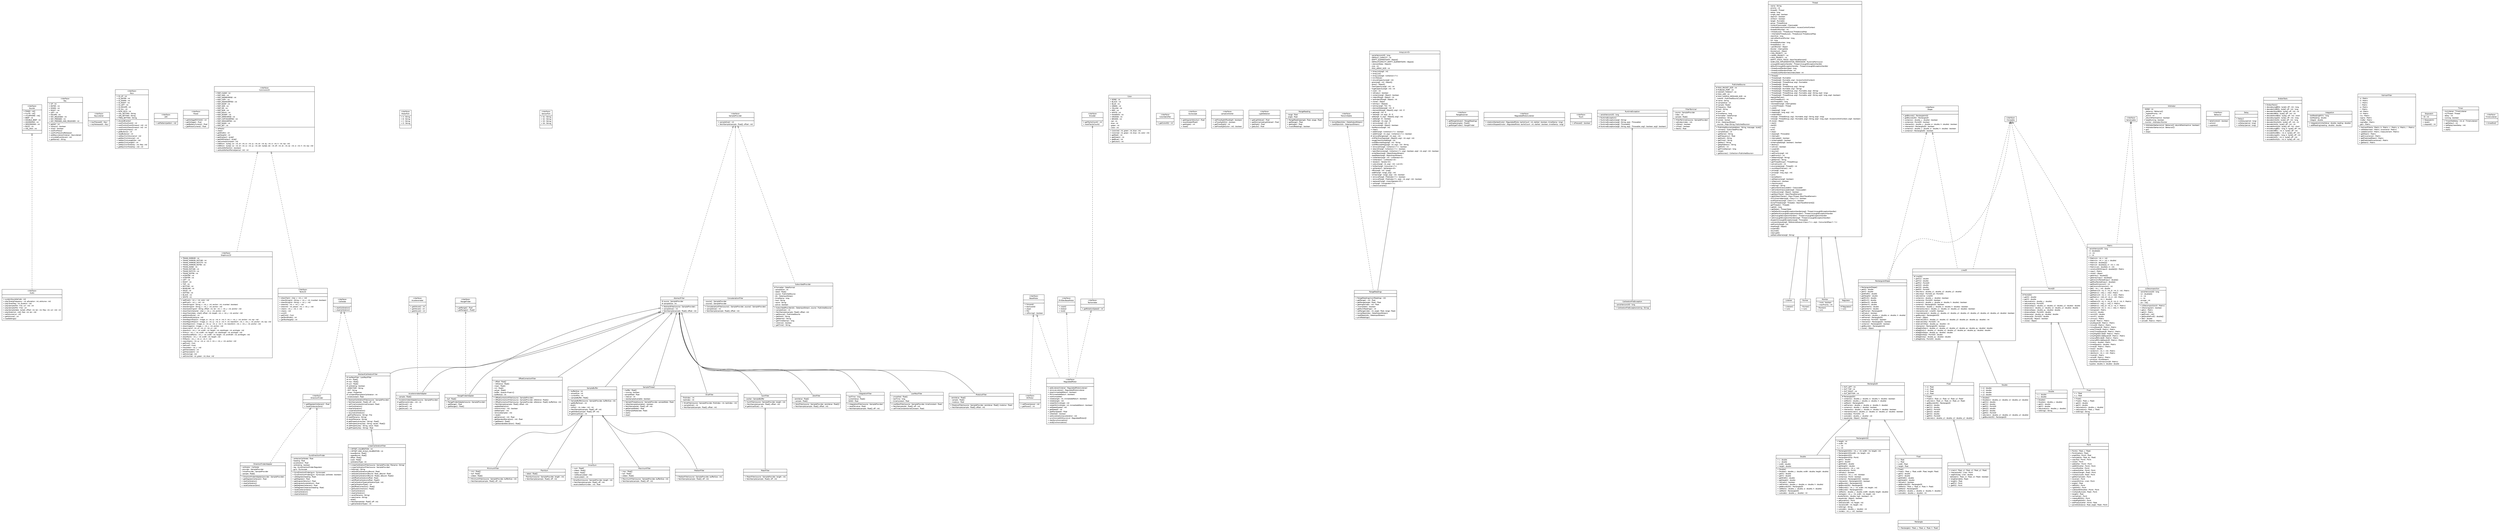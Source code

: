 #!/usr/local/bin/dot
#
# Class diagram 
# Generated by UMLGraph version R5_6-24-gf6e263 (http://www.umlgraph.org/)
#

digraph G {
	edge [fontname="Helvetica",fontsize=10,labelfontname="Helvetica",labelfontsize=10];
	node [fontname="Helvetica",fontsize=10,shape=plaintext];
	nodesep=0.25;
	ranksep=0.5;
	// lejos.hardware.Audio
	c0 [label=<<table title="lejos.hardware.Audio" border="0" cellborder="1" cellspacing="0" cellpadding="2" port="p">
		<tr><td><table border="0" cellspacing="0" cellpadding="1">
<tr><td align="center" balign="center"> &#171;interface&#187; </td></tr>
<tr><td align="center" balign="center"> Audio </td></tr>
		</table></td></tr>
		<tr><td><table border="0" cellspacing="0" cellpadding="1">
<tr><td align="left" balign="left">  </td></tr>
		</table></td></tr>
		<tr><td><table border="0" cellspacing="0" cellpadding="1">
<tr><td align="left" balign="left"><font face="Helvetica-Oblique" point-size="10.0"> + systemSound(aCode : int) </font></td></tr>
<tr><td align="left" balign="left"><font face="Helvetica-Oblique" point-size="10.0"> + playTone(aFrequency : int, aDuration : int, aVolume : int) </font></td></tr>
<tr><td align="left" balign="left"><font face="Helvetica-Oblique" point-size="10.0"> + playTone(freq : int, duration : int) </font></td></tr>
<tr><td align="left" balign="left"><font face="Helvetica-Oblique" point-size="10.0"> + playSample(file : File, vol : int) : int </font></td></tr>
<tr><td align="left" balign="left"><font face="Helvetica-Oblique" point-size="10.0"> + playSample(file : File) : int </font></td></tr>
<tr><td align="left" balign="left"><font face="Helvetica-Oblique" point-size="10.0"> + playSample(data : byte[], offset : int, len : int, freq : int, vol : int) : int </font></td></tr>
<tr><td align="left" balign="left"><font face="Helvetica-Oblique" point-size="10.0"> + playNote(inst : int[], freq : int, len : int) </font></td></tr>
<tr><td align="left" balign="left"><font face="Helvetica-Oblique" point-size="10.0"> + setVolume(vol : int) </font></td></tr>
<tr><td align="left" balign="left"><font face="Helvetica-Oblique" point-size="10.0"> + getVolume() : int </font></td></tr>
<tr><td align="left" balign="left"><font face="Helvetica-Oblique" point-size="10.0"> + loadSettings() </font></td></tr>
		</table></td></tr>
		</table>>, URL="null", fontname="Helvetica", fontcolor="black", fontsize=10.0];
	// lejos.hardware.Key
	c1 [label=<<table title="lejos.hardware.Key" border="0" cellborder="1" cellspacing="0" cellpadding="2" port="p">
		<tr><td><table border="0" cellspacing="0" cellpadding="1">
<tr><td align="center" balign="center"> &#171;interface&#187; </td></tr>
<tr><td align="center" balign="center"> Key </td></tr>
		</table></td></tr>
		<tr><td><table border="0" cellspacing="0" cellpadding="1">
<tr><td align="left" balign="left"> + UP : int </td></tr>
<tr><td align="left" balign="left"> + ENTER : int </td></tr>
<tr><td align="left" balign="left"> + DOWN : int </td></tr>
<tr><td align="left" balign="left"> + RIGHT : int </td></tr>
<tr><td align="left" balign="left"> + LEFT : int </td></tr>
<tr><td align="left" balign="left"> + ESCAPE : int </td></tr>
<tr><td align="left" balign="left"> + KEY_RELEASED : int </td></tr>
<tr><td align="left" balign="left"> + KEY_PRESSED : int </td></tr>
<tr><td align="left" balign="left"> + KEY_PRESSED_AND_RELEASED : int </td></tr>
		</table></td></tr>
		<tr><td><table border="0" cellspacing="0" cellpadding="1">
<tr><td align="left" balign="left"><font face="Helvetica-Oblique" point-size="10.0"> + getId() : int </font></td></tr>
<tr><td align="left" balign="left"><font face="Helvetica-Oblique" point-size="10.0"> + isDown() : boolean </font></td></tr>
<tr><td align="left" balign="left"><font face="Helvetica-Oblique" point-size="10.0"> + isUp() : boolean </font></td></tr>
<tr><td align="left" balign="left"><font face="Helvetica-Oblique" point-size="10.0"> + waitForPress() </font></td></tr>
<tr><td align="left" balign="left"><font face="Helvetica-Oblique" point-size="10.0"> + waitForPressAndRelease() </font></td></tr>
<tr><td align="left" balign="left"><font face="Helvetica-Oblique" point-size="10.0"> + addKeyListener(listener : KeyListener) </font></td></tr>
<tr><td align="left" balign="left"><font face="Helvetica-Oblique" point-size="10.0"> + simulateEvent(event : int) </font></td></tr>
<tr><td align="left" balign="left"><font face="Helvetica-Oblique" point-size="10.0"> + getName() : String </font></td></tr>
		</table></td></tr>
		</table>>, URL="null", fontname="Helvetica", fontcolor="black", fontsize=10.0];
	// lejos.hardware.KeyListener
	c2 [label=<<table title="lejos.hardware.KeyListener" border="0" cellborder="1" cellspacing="0" cellpadding="2" port="p">
		<tr><td><table border="0" cellspacing="0" cellpadding="1">
<tr><td align="center" balign="center"> &#171;interface&#187; </td></tr>
<tr><td align="center" balign="center"> KeyListener </td></tr>
		</table></td></tr>
		<tr><td><table border="0" cellspacing="0" cellpadding="1">
<tr><td align="left" balign="left">  </td></tr>
		</table></td></tr>
		<tr><td><table border="0" cellspacing="0" cellpadding="1">
<tr><td align="left" balign="left"><font face="Helvetica-Oblique" point-size="10.0"> + keyPressed(k : Key) </font></td></tr>
<tr><td align="left" balign="left"><font face="Helvetica-Oblique" point-size="10.0"> + keyReleased(k : Key) </font></td></tr>
		</table></td></tr>
		</table>>, URL="null", fontname="Helvetica", fontcolor="black", fontsize=10.0];
	// lejos.hardware.Keys
	c3 [label=<<table title="lejos.hardware.Keys" border="0" cellborder="1" cellspacing="0" cellpadding="2" port="p">
		<tr><td><table border="0" cellspacing="0" cellpadding="1">
<tr><td align="center" balign="center"> &#171;interface&#187; </td></tr>
<tr><td align="center" balign="center"> Keys </td></tr>
		</table></td></tr>
		<tr><td><table border="0" cellspacing="0" cellpadding="1">
<tr><td align="left" balign="left"> + ID_UP : int </td></tr>
<tr><td align="left" balign="left"> + ID_ENTER : int </td></tr>
<tr><td align="left" balign="left"> + ID_DOWN : int </td></tr>
<tr><td align="left" balign="left"> + ID_RIGHT : int </td></tr>
<tr><td align="left" balign="left"> + ID_LEFT : int </td></tr>
<tr><td align="left" balign="left"> + ID_ESCAPE : int </td></tr>
<tr><td align="left" balign="left"> + ID_ALL : int </td></tr>
<tr><td align="left" balign="left"> + NUM_KEYS : int </td></tr>
<tr><td align="left" balign="left"> + VOL_SETTING : String </td></tr>
<tr><td align="left" balign="left"> + LEN_SETTING : String </td></tr>
<tr><td align="left" balign="left"> + FREQ_SETTING : String </td></tr>
		</table></td></tr>
		<tr><td><table border="0" cellspacing="0" cellpadding="1">
<tr><td align="left" balign="left"><font face="Helvetica-Oblique" point-size="10.0"> + discardEvents() </font></td></tr>
<tr><td align="left" balign="left"><font face="Helvetica-Oblique" point-size="10.0"> + waitForAnyEvent() : int </font></td></tr>
<tr><td align="left" balign="left"><font face="Helvetica-Oblique" point-size="10.0"> + waitForAnyEvent(timeout : int) : int </font></td></tr>
<tr><td align="left" balign="left"><font face="Helvetica-Oblique" point-size="10.0"> + waitForAnyPress(timeout : int) : int </font></td></tr>
<tr><td align="left" balign="left"><font face="Helvetica-Oblique" point-size="10.0"> + waitForAnyPress() : int </font></td></tr>
<tr><td align="left" balign="left"><font face="Helvetica-Oblique" point-size="10.0"> + getButtons() : int </font></td></tr>
<tr><td align="left" balign="left"><font face="Helvetica-Oblique" point-size="10.0"> + readButtons() : int </font></td></tr>
<tr><td align="left" balign="left"><font face="Helvetica-Oblique" point-size="10.0"> + setKeyClickVolume(vol : int) </font></td></tr>
<tr><td align="left" balign="left"><font face="Helvetica-Oblique" point-size="10.0"> + getKeyClickVolume() : int </font></td></tr>
<tr><td align="left" balign="left"><font face="Helvetica-Oblique" point-size="10.0"> + setKeyClickLength(len : int) </font></td></tr>
<tr><td align="left" balign="left"><font face="Helvetica-Oblique" point-size="10.0"> + getKeyClickLength() : int </font></td></tr>
<tr><td align="left" balign="left"><font face="Helvetica-Oblique" point-size="10.0"> + setKeyClickTone(key : int, freq : int) </font></td></tr>
<tr><td align="left" balign="left"><font face="Helvetica-Oblique" point-size="10.0"> + getKeyClickTone(key : int) : int </font></td></tr>
		</table></td></tr>
		</table>>, URL="null", fontname="Helvetica", fontcolor="black", fontsize=10.0];
	// lejos.hardware.LED
	c4 [label=<<table title="lejos.hardware.LED" border="0" cellborder="1" cellspacing="0" cellpadding="2" port="p">
		<tr><td><table border="0" cellspacing="0" cellpadding="1">
<tr><td align="center" balign="center"> &#171;interface&#187; </td></tr>
<tr><td align="center" balign="center"> LED </td></tr>
		</table></td></tr>
		<tr><td><table border="0" cellspacing="0" cellpadding="1">
<tr><td align="left" balign="left">  </td></tr>
		</table></td></tr>
		<tr><td><table border="0" cellspacing="0" cellpadding="1">
<tr><td align="left" balign="left"><font face="Helvetica-Oblique" point-size="10.0"> + setPattern(pattern : int) </font></td></tr>
		</table></td></tr>
		</table>>, URL="null", fontname="Helvetica", fontcolor="black", fontsize=10.0];
	// lejos.hardware.Power
	c5 [label=<<table title="lejos.hardware.Power" border="0" cellborder="1" cellspacing="0" cellpadding="2" port="p">
		<tr><td><table border="0" cellspacing="0" cellpadding="1">
<tr><td align="center" balign="center"> &#171;interface&#187; </td></tr>
<tr><td align="center" balign="center"> Power </td></tr>
		</table></td></tr>
		<tr><td><table border="0" cellspacing="0" cellpadding="1">
<tr><td align="left" balign="left">  </td></tr>
		</table></td></tr>
		<tr><td><table border="0" cellspacing="0" cellpadding="1">
<tr><td align="left" balign="left"><font face="Helvetica-Oblique" point-size="10.0"> + getVoltageMilliVolt() : int </font></td></tr>
<tr><td align="left" balign="left"><font face="Helvetica-Oblique" point-size="10.0"> + getVoltage() : float </font></td></tr>
<tr><td align="left" balign="left"><font face="Helvetica-Oblique" point-size="10.0"> + getBatteryCurrent() : float </font></td></tr>
<tr><td align="left" balign="left"><font face="Helvetica-Oblique" point-size="10.0"> + getMotorCurrent() : float </font></td></tr>
		</table></td></tr>
		</table>>, URL="null", fontname="Helvetica", fontcolor="black", fontsize=10.0];
	// lejos.hardware.Sounds
	c6 [label=<<table title="lejos.hardware.Sounds" border="0" cellborder="1" cellspacing="0" cellpadding="2" port="p">
		<tr><td><table border="0" cellspacing="0" cellpadding="1">
<tr><td align="center" balign="center"> &#171;interface&#187; </td></tr>
<tr><td align="center" balign="center"> Sounds </td></tr>
		</table></td></tr>
		<tr><td><table border="0" cellspacing="0" cellpadding="1">
<tr><td align="left" balign="left"> + PIANO : int[] </td></tr>
<tr><td align="left" balign="left"> + FLUTE : int[] </td></tr>
<tr><td align="left" balign="left"> + XYLOPHONE : int[] </td></tr>
<tr><td align="left" balign="left"> + BEEP : int </td></tr>
<tr><td align="left" balign="left"> + DOUBLE_BEEP : int </td></tr>
<tr><td align="left" balign="left"> + ASCENDING : int </td></tr>
<tr><td align="left" balign="left"> + DESCENDING : int </td></tr>
<tr><td align="left" balign="left"> + BUZZ : int </td></tr>
<tr><td align="left" balign="left"> + VOL_MAX : int </td></tr>
		</table></td></tr>
		<tr><td><table border="0" cellspacing="0" cellpadding="1">
<tr><td align="left" balign="left">  </td></tr>
		</table></td></tr>
		</table>>, URL="null", fontname="Helvetica", fontcolor="black", fontsize=10.0];
	// lejos.hardware.lcd.CommonLCD
	c7 [label=<<table title="lejos.hardware.lcd.CommonLCD" border="0" cellborder="1" cellspacing="0" cellpadding="2" port="p">
		<tr><td><table border="0" cellspacing="0" cellpadding="1">
<tr><td align="center" balign="center"> &#171;interface&#187; </td></tr>
<tr><td align="center" balign="center"> CommonLCD </td></tr>
		</table></td></tr>
		<tr><td><table border="0" cellspacing="0" cellpadding="1">
<tr><td align="left" balign="left"> + ROP_CLEAR : int </td></tr>
<tr><td align="left" balign="left"> + ROP_AND : int </td></tr>
<tr><td align="left" balign="left"> + ROP_ANDREVERSE : int </td></tr>
<tr><td align="left" balign="left"> + ROP_COPY : int </td></tr>
<tr><td align="left" balign="left"> + ROP_ANDINVERTED : int </td></tr>
<tr><td align="left" balign="left"> + ROP_NOOP : int </td></tr>
<tr><td align="left" balign="left"> + ROP_XOR : int </td></tr>
<tr><td align="left" balign="left"> + ROP_OR : int </td></tr>
<tr><td align="left" balign="left"> + ROP_NOR : int </td></tr>
<tr><td align="left" balign="left"> + ROP_EQUIV : int </td></tr>
<tr><td align="left" balign="left"> + ROP_INVERT : int </td></tr>
<tr><td align="left" balign="left"> + ROP_ORREVERSE : int </td></tr>
<tr><td align="left" balign="left"> + ROP_COPYINVERTED : int </td></tr>
<tr><td align="left" balign="left"> + ROP_ORINVERTED : int </td></tr>
<tr><td align="left" balign="left"> + ROP_NAND : int </td></tr>
<tr><td align="left" balign="left"> + ROP_SET : int </td></tr>
		</table></td></tr>
		<tr><td><table border="0" cellspacing="0" cellpadding="1">
<tr><td align="left" balign="left"><font face="Helvetica-Oblique" point-size="10.0"> + refresh() </font></td></tr>
<tr><td align="left" balign="left"><font face="Helvetica-Oblique" point-size="10.0"> + clear() </font></td></tr>
<tr><td align="left" balign="left"><font face="Helvetica-Oblique" point-size="10.0"> + getWidth() : int </font></td></tr>
<tr><td align="left" balign="left"><font face="Helvetica-Oblique" point-size="10.0"> + getHeight() : int </font></td></tr>
<tr><td align="left" balign="left"><font face="Helvetica-Oblique" point-size="10.0"> + getDisplay() : byte[] </font></td></tr>
<tr><td align="left" balign="left"><font face="Helvetica-Oblique" point-size="10.0"> + getHWDisplay() : byte[] </font></td></tr>
<tr><td align="left" balign="left"><font face="Helvetica-Oblique" point-size="10.0"> + setContrast(contrast : int) </font></td></tr>
<tr><td align="left" balign="left"><font face="Helvetica-Oblique" point-size="10.0"> + bitBlt(src : byte[], sw : int, sh : int, sx : int, sy : int, dx : int, dy : int, w : int, h : int, rop : int) </font></td></tr>
<tr><td align="left" balign="left"><font face="Helvetica-Oblique" point-size="10.0"> + bitBlt(src : byte[], sw : int, sh : int, sx : int, sy : int, dst : byte[], dw : int, dh : int, dx : int, dy : int, w : int, h : int, rop : int) </font></td></tr>
<tr><td align="left" balign="left"><font face="Helvetica-Oblique" point-size="10.0"> + setAutoRefresh(on : boolean) </font></td></tr>
<tr><td align="left" balign="left"><font face="Helvetica-Oblique" point-size="10.0"> + setAutoRefreshPeriod(period : int) : int </font></td></tr>
		</table></td></tr>
		</table>>, URL="null", fontname="Helvetica", fontcolor="black", fontsize=10.0];
	// lejos.hardware.lcd.GraphicsLCD
	c8 [label=<<table title="lejos.hardware.lcd.GraphicsLCD" border="0" cellborder="1" cellspacing="0" cellpadding="2" port="p">
		<tr><td><table border="0" cellspacing="0" cellpadding="1">
<tr><td align="center" balign="center"> &#171;interface&#187; </td></tr>
<tr><td align="center" balign="center"> GraphicsLCD </td></tr>
		</table></td></tr>
		<tr><td><table border="0" cellspacing="0" cellpadding="1">
<tr><td align="left" balign="left"> + TRANS_MIRROR : int </td></tr>
<tr><td align="left" balign="left"> + TRANS_MIRROR_ROT180 : int </td></tr>
<tr><td align="left" balign="left"> + TRANS_MIRROR_ROT270 : int </td></tr>
<tr><td align="left" balign="left"> + TRANS_MIRROR_ROT90 : int </td></tr>
<tr><td align="left" balign="left"> + TRANS_NONE : int </td></tr>
<tr><td align="left" balign="left"> + TRANS_ROT180 : int </td></tr>
<tr><td align="left" balign="left"> + TRANS_ROT270 : int </td></tr>
<tr><td align="left" balign="left"> + TRANS_ROT90 : int </td></tr>
<tr><td align="left" balign="left"> + HCENTER : int </td></tr>
<tr><td align="left" balign="left"> + VCENTER : int </td></tr>
<tr><td align="left" balign="left"> + LEFT : int </td></tr>
<tr><td align="left" balign="left"> + RIGHT : int </td></tr>
<tr><td align="left" balign="left"> + TOP : int </td></tr>
<tr><td align="left" balign="left"> + BOTTOM : int </td></tr>
<tr><td align="left" balign="left"> + BASELINE : int </td></tr>
<tr><td align="left" balign="left"> + SOLID : int </td></tr>
<tr><td align="left" balign="left"> + DOTTED : int </td></tr>
<tr><td align="left" balign="left"> + BLACK : int </td></tr>
<tr><td align="left" balign="left"> + WHITE : int </td></tr>
		</table></td></tr>
		<tr><td><table border="0" cellspacing="0" cellpadding="1">
<tr><td align="left" balign="left"><font face="Helvetica-Oblique" point-size="10.0"> + setPixel(x : int, y : int, color : int) </font></td></tr>
<tr><td align="left" balign="left"><font face="Helvetica-Oblique" point-size="10.0"> + getPixel(x : int, y : int) : int </font></td></tr>
<tr><td align="left" balign="left"><font face="Helvetica-Oblique" point-size="10.0"> + drawString(str : String, x : int, y : int, anchor : int, inverted : boolean) </font></td></tr>
<tr><td align="left" balign="left"><font face="Helvetica-Oblique" point-size="10.0"> + drawString(str : String, x : int, y : int, anchor : int) </font></td></tr>
<tr><td align="left" balign="left"><font face="Helvetica-Oblique" point-size="10.0"> + drawSubstring(str : String, offset : int, len : int, x : int, y : int, anchor : int) </font></td></tr>
<tr><td align="left" balign="left"><font face="Helvetica-Oblique" point-size="10.0"> + drawChar(character : char, x : int, y : int, anchor : int) </font></td></tr>
<tr><td align="left" balign="left"><font face="Helvetica-Oblique" point-size="10.0"> + drawChars(data : char[], offset : int, length : int, x : int, y : int, anchor : int) </font></td></tr>
<tr><td align="left" balign="left"><font face="Helvetica-Oblique" point-size="10.0"> + getStrokeStyle() : int </font></td></tr>
<tr><td align="left" balign="left"><font face="Helvetica-Oblique" point-size="10.0"> + setStrokeStyle(style : int) </font></td></tr>
<tr><td align="left" balign="left"><font face="Helvetica-Oblique" point-size="10.0"> + drawRegionRop(src : Image, sx : int, sy : int, w : int, h : int, x : int, y : int, anchor : int, rop : int) </font></td></tr>
<tr><td align="left" balign="left"><font face="Helvetica-Oblique" point-size="10.0"> + drawRegionRop(src : Image, sx : int, sy : int, w : int, h : int, transform : int, x : int, y : int, anchor : int, rop : int) </font></td></tr>
<tr><td align="left" balign="left"><font face="Helvetica-Oblique" point-size="10.0"> + drawRegion(src : Image, sx : int, sy : int, w : int, h : int, transform : int, x : int, y : int, anchor : int) </font></td></tr>
<tr><td align="left" balign="left"><font face="Helvetica-Oblique" point-size="10.0"> + drawImage(src : Image, x : int, y : int, anchor : int) </font></td></tr>
<tr><td align="left" balign="left"><font face="Helvetica-Oblique" point-size="10.0"> + drawLine(x0 : int, y0 : int, x1 : int, y1 : int) </font></td></tr>
<tr><td align="left" balign="left"><font face="Helvetica-Oblique" point-size="10.0"> + drawArc(x : int, y : int, width : int, height : int, startAngle : int, arcAngle : int) </font></td></tr>
<tr><td align="left" balign="left"><font face="Helvetica-Oblique" point-size="10.0"> + fillArc(x : int, y : int, width : int, height : int, startAngle : int, arcAngle : int) </font></td></tr>
<tr><td align="left" balign="left"><font face="Helvetica-Oblique" point-size="10.0"> + drawRoundRect(x : int, y : int, width : int, height : int, arcWidth : int, arcHeight : int) </font></td></tr>
<tr><td align="left" balign="left"><font face="Helvetica-Oblique" point-size="10.0"> + drawRect(x : int, y : int, width : int, height : int) </font></td></tr>
<tr><td align="left" balign="left"><font face="Helvetica-Oblique" point-size="10.0"> + fillRect(x : int, y : int, w : int, h : int) </font></td></tr>
<tr><td align="left" balign="left"><font face="Helvetica-Oblique" point-size="10.0"> + copyArea(sx : int, sy : int, w : int, h : int, x : int, y : int, anchor : int) </font></td></tr>
<tr><td align="left" balign="left"><font face="Helvetica-Oblique" point-size="10.0"> + getFont() : Font </font></td></tr>
<tr><td align="left" balign="left"><font face="Helvetica-Oblique" point-size="10.0"> + setFont(f : Font) </font></td></tr>
<tr><td align="left" balign="left"><font face="Helvetica-Oblique" point-size="10.0"> + translate(x : int, y : int) </font></td></tr>
<tr><td align="left" balign="left"><font face="Helvetica-Oblique" point-size="10.0"> + getTranslateX() : int </font></td></tr>
<tr><td align="left" balign="left"><font face="Helvetica-Oblique" point-size="10.0"> + getTranslateY() : int </font></td></tr>
<tr><td align="left" balign="left"><font face="Helvetica-Oblique" point-size="10.0"> + setColor(rgb : int) </font></td></tr>
<tr><td align="left" balign="left"><font face="Helvetica-Oblique" point-size="10.0"> + setColor(red : int, green : int, blue : int) </font></td></tr>
		</table></td></tr>
		</table>>, URL="null", fontname="Helvetica", fontcolor="black", fontsize=10.0];
	// lejos.hardware.lcd.TextLCD
	c9 [label=<<table title="lejos.hardware.lcd.TextLCD" border="0" cellborder="1" cellspacing="0" cellpadding="2" port="p">
		<tr><td><table border="0" cellspacing="0" cellpadding="1">
<tr><td align="center" balign="center"> &#171;interface&#187; </td></tr>
<tr><td align="center" balign="center"> TextLCD </td></tr>
		</table></td></tr>
		<tr><td><table border="0" cellspacing="0" cellpadding="1">
<tr><td align="left" balign="left">  </td></tr>
		</table></td></tr>
		<tr><td><table border="0" cellspacing="0" cellpadding="1">
<tr><td align="left" balign="left"><font face="Helvetica-Oblique" point-size="10.0"> + drawChar(c : char, x : int, y : int) </font></td></tr>
<tr><td align="left" balign="left"><font face="Helvetica-Oblique" point-size="10.0"> + drawString(str : String, x : int, y : int, inverted : boolean) </font></td></tr>
<tr><td align="left" balign="left"><font face="Helvetica-Oblique" point-size="10.0"> + drawString(str : String, x : int, y : int) </font></td></tr>
<tr><td align="left" balign="left"><font face="Helvetica-Oblique" point-size="10.0"> + drawInt(i : int, x : int, y : int) </font></td></tr>
<tr><td align="left" balign="left"><font face="Helvetica-Oblique" point-size="10.0"> + drawInt(i : int, places : int, x : int, y : int) </font></td></tr>
<tr><td align="left" balign="left"><font face="Helvetica-Oblique" point-size="10.0"> + clear(x : int, y : int, n : int) </font></td></tr>
<tr><td align="left" balign="left"><font face="Helvetica-Oblique" point-size="10.0"> + clear(y : int) </font></td></tr>
<tr><td align="left" balign="left"><font face="Helvetica-Oblique" point-size="10.0"> + scroll() </font></td></tr>
<tr><td align="left" balign="left"><font face="Helvetica-Oblique" point-size="10.0"> + getFont() : Font </font></td></tr>
<tr><td align="left" balign="left"><font face="Helvetica-Oblique" point-size="10.0"> + getTextWidth() : int </font></td></tr>
<tr><td align="left" balign="left"><font face="Helvetica-Oblique" point-size="10.0"> + getTextHeight() : int </font></td></tr>
		</table></td></tr>
		</table>>, URL="null", fontname="Helvetica", fontcolor="black", fontsize=10.0];
	// lejos.hardware.port.MotorPort
	c10 [label=<<table title="lejos.hardware.port.MotorPort" border="0" cellborder="1" cellspacing="0" cellpadding="2" port="p">
		<tr><td><table border="0" cellspacing="0" cellpadding="1">
<tr><td align="center" balign="center"> &#171;interface&#187; </td></tr>
<tr><td align="center" balign="center"> MotorPort </td></tr>
		</table></td></tr>
		<tr><td><table border="0" cellspacing="0" cellpadding="1">
<tr><td align="left" balign="left"> + A : String </td></tr>
<tr><td align="left" balign="left"> + B : String </td></tr>
<tr><td align="left" balign="left"> + C : String </td></tr>
<tr><td align="left" balign="left"> + D : String </td></tr>
		</table></td></tr>
		<tr><td><table border="0" cellspacing="0" cellpadding="1">
<tr><td align="left" balign="left">  </td></tr>
		</table></td></tr>
		</table>>, URL="null", fontname="Helvetica", fontcolor="black", fontsize=10.0];
	// lejos.hardware.port.SensorPort
	c11 [label=<<table title="lejos.hardware.port.SensorPort" border="0" cellborder="1" cellspacing="0" cellpadding="2" port="p">
		<tr><td><table border="0" cellspacing="0" cellpadding="1">
<tr><td align="center" balign="center"> &#171;interface&#187; </td></tr>
<tr><td align="center" balign="center"> SensorPort </td></tr>
		</table></td></tr>
		<tr><td><table border="0" cellspacing="0" cellpadding="1">
<tr><td align="left" balign="left"> + S1 : String </td></tr>
<tr><td align="left" balign="left"> + S2 : String </td></tr>
<tr><td align="left" balign="left"> + S3 : String </td></tr>
<tr><td align="left" balign="left"> + S4 : String </td></tr>
		</table></td></tr>
		<tr><td><table border="0" cellspacing="0" cellpadding="1">
<tr><td align="left" balign="left">  </td></tr>
		</table></td></tr>
		</table>>, URL="null", fontname="Helvetica", fontcolor="black", fontsize=10.0];
	// lejos.robotics.Accelerometer
	c12 [label=<<table title="lejos.robotics.Accelerometer" border="0" cellborder="1" cellspacing="0" cellpadding="2" port="p">
		<tr><td><table border="0" cellspacing="0" cellpadding="1">
<tr><td align="center" balign="center"> &#171;interface&#187; </td></tr>
<tr><td align="center" balign="center"> Accelerometer </td></tr>
		</table></td></tr>
		<tr><td><table border="0" cellspacing="0" cellpadding="1">
<tr><td align="left" balign="left">  </td></tr>
		</table></td></tr>
		<tr><td><table border="0" cellspacing="0" cellpadding="1">
<tr><td align="left" balign="left"><font face="Helvetica-Oblique" point-size="10.0"> + getXAccel() : int </font></td></tr>
<tr><td align="left" balign="left"><font face="Helvetica-Oblique" point-size="10.0"> + getYAccel() : int </font></td></tr>
<tr><td align="left" balign="left"><font face="Helvetica-Oblique" point-size="10.0"> + getZAccel() : int </font></td></tr>
		</table></td></tr>
		</table>>, URL="null", fontname="Helvetica", fontcolor="black", fontsize=10.0];
	// lejos.robotics.AccelerometerAdapter
	c13 [label=<<table title="lejos.robotics.AccelerometerAdapter" border="0" cellborder="1" cellspacing="0" cellpadding="2" port="p">
		<tr><td><table border="0" cellspacing="0" cellpadding="1">
<tr><td align="center" balign="center"> AccelerometerAdapter </td></tr>
		</table></td></tr>
		<tr><td><table border="0" cellspacing="0" cellpadding="1">
<tr><td align="left" balign="left"> ~ sample : float[] </td></tr>
		</table></td></tr>
		<tr><td><table border="0" cellspacing="0" cellpadding="1">
<tr><td align="left" balign="left"> + AccelerometerAdapter(source : SampleProvider) </td></tr>
<tr><td align="left" balign="left"> # getElement(index : int) : int </td></tr>
<tr><td align="left" balign="left"> + getXAccel() : int </td></tr>
<tr><td align="left" balign="left"> + getYAccel() : int </td></tr>
<tr><td align="left" balign="left"> + getZAccel() : int </td></tr>
		</table></td></tr>
		</table>>, URL="null", fontname="Helvetica", fontcolor="black", fontsize=10.0];
	// lejos.robotics.BaseMotor
	c14 [label=<<table title="lejos.robotics.BaseMotor" border="0" cellborder="1" cellspacing="0" cellpadding="2" port="p">
		<tr><td><table border="0" cellspacing="0" cellpadding="1">
<tr><td align="center" balign="center"> &#171;interface&#187; </td></tr>
<tr><td align="center" balign="center"> BaseMotor </td></tr>
		</table></td></tr>
		<tr><td><table border="0" cellspacing="0" cellpadding="1">
<tr><td align="left" balign="left">  </td></tr>
		</table></td></tr>
		<tr><td><table border="0" cellspacing="0" cellpadding="1">
<tr><td align="left" balign="left"><font face="Helvetica-Oblique" point-size="10.0"> + forward() </font></td></tr>
<tr><td align="left" balign="left"><font face="Helvetica-Oblique" point-size="10.0"> + backward() </font></td></tr>
<tr><td align="left" balign="left"><font face="Helvetica-Oblique" point-size="10.0"> + stop() </font></td></tr>
<tr><td align="left" balign="left"><font face="Helvetica-Oblique" point-size="10.0"> + flt() </font></td></tr>
<tr><td align="left" balign="left"><font face="Helvetica-Oblique" point-size="10.0"> + isMoving() : boolean </font></td></tr>
		</table></td></tr>
		</table>>, URL="null", fontname="Helvetica", fontcolor="black", fontsize=10.0];
	// lejos.robotics.Calibrate
	c15 [label=<<table title="lejos.robotics.Calibrate" border="0" cellborder="1" cellspacing="0" cellpadding="2" port="p">
		<tr><td><table border="0" cellspacing="0" cellpadding="1">
<tr><td align="center" balign="center"> &#171;interface&#187; </td></tr>
<tr><td align="center" balign="center"> Calibrate </td></tr>
		</table></td></tr>
		<tr><td><table border="0" cellspacing="0" cellpadding="1">
<tr><td align="left" balign="left">  </td></tr>
		</table></td></tr>
		<tr><td><table border="0" cellspacing="0" cellpadding="1">
<tr><td align="left" balign="left"><font face="Helvetica-Oblique" point-size="10.0"> + startCalibration() </font></td></tr>
<tr><td align="left" balign="left"><font face="Helvetica-Oblique" point-size="10.0"> + stopCalibration() </font></td></tr>
		</table></td></tr>
		</table>>, URL="null", fontname="Helvetica", fontcolor="black", fontsize=10.0];
	// lejos.robotics.Color
	c16 [label=<<table title="lejos.robotics.Color" border="0" cellborder="1" cellspacing="0" cellpadding="2" port="p">
		<tr><td><table border="0" cellspacing="0" cellpadding="1">
<tr><td align="center" balign="center"> Color </td></tr>
		</table></td></tr>
		<tr><td><table border="0" cellspacing="0" cellpadding="1">
<tr><td align="left" balign="left"> + NONE : int </td></tr>
<tr><td align="left" balign="left"> + BLACK : int </td></tr>
<tr><td align="left" balign="left"> + BLUE : int </td></tr>
<tr><td align="left" balign="left"> + GREEN : int </td></tr>
<tr><td align="left" balign="left"> + YELLOW : int </td></tr>
<tr><td align="left" balign="left"> + RED : int </td></tr>
<tr><td align="left" balign="left"> + WHITE : int </td></tr>
<tr><td align="left" balign="left"> + MAGENTA : int </td></tr>
<tr><td align="left" balign="left"> + ORANGE : int </td></tr>
<tr><td align="left" balign="left"> + BROWN : int </td></tr>
<tr><td align="left" balign="left"> - red : int </td></tr>
<tr><td align="left" balign="left"> - blue : int </td></tr>
<tr><td align="left" balign="left"> - green : int </td></tr>
<tr><td align="left" balign="left"> - color : int </td></tr>
		</table></td></tr>
		<tr><td><table border="0" cellspacing="0" cellpadding="1">
<tr><td align="left" balign="left"> + Color(red : int, green : int, blue : int) </td></tr>
<tr><td align="left" balign="left"> + Color(red : int, green : int, blue : int, color : int) </td></tr>
<tr><td align="left" balign="left"> + getRed() : int </td></tr>
<tr><td align="left" balign="left"> + getGreen() : int </td></tr>
<tr><td align="left" balign="left"> + getBlue() : int </td></tr>
<tr><td align="left" balign="left"> + getColor() : int </td></tr>
		</table></td></tr>
		</table>>, URL="null", fontname="Helvetica", fontcolor="black", fontsize=10.0];
	// lejos.robotics.ColorIdentifier
	c17 [label=<<table title="lejos.robotics.ColorIdentifier" border="0" cellborder="1" cellspacing="0" cellpadding="2" port="p">
		<tr><td><table border="0" cellspacing="0" cellpadding="1">
<tr><td align="center" balign="center"> &#171;interface&#187; </td></tr>
<tr><td align="center" balign="center"> ColorIdentifier </td></tr>
		</table></td></tr>
		<tr><td><table border="0" cellspacing="0" cellpadding="1">
<tr><td align="left" balign="left">  </td></tr>
		</table></td></tr>
		<tr><td><table border="0" cellspacing="0" cellpadding="1">
<tr><td align="left" balign="left"><font face="Helvetica-Oblique" point-size="10.0"> + getColorID() : int </font></td></tr>
		</table></td></tr>
		</table>>, URL="null", fontname="Helvetica", fontcolor="black", fontsize=10.0];
	// lejos.robotics.DCMotor
	c18 [label=<<table title="lejos.robotics.DCMotor" border="0" cellborder="1" cellspacing="0" cellpadding="2" port="p">
		<tr><td><table border="0" cellspacing="0" cellpadding="1">
<tr><td align="center" balign="center"> &#171;interface&#187; </td></tr>
<tr><td align="center" balign="center"> DCMotor </td></tr>
		</table></td></tr>
		<tr><td><table border="0" cellspacing="0" cellpadding="1">
<tr><td align="left" balign="left">  </td></tr>
		</table></td></tr>
		<tr><td><table border="0" cellspacing="0" cellpadding="1">
<tr><td align="left" balign="left"><font face="Helvetica-Oblique" point-size="10.0"> + setPower(power : int) </font></td></tr>
<tr><td align="left" balign="left"><font face="Helvetica-Oblique" point-size="10.0"> + getPower() : int </font></td></tr>
		</table></td></tr>
		</table>>, URL="null", fontname="Helvetica", fontcolor="black", fontsize=10.0];
	// lejos.robotics.DirectionFinder
	c19 [label=<<table title="lejos.robotics.DirectionFinder" border="0" cellborder="1" cellspacing="0" cellpadding="2" port="p">
		<tr><td><table border="0" cellspacing="0" cellpadding="1">
<tr><td align="center" balign="center"> &#171;interface&#187; </td></tr>
<tr><td align="center" balign="center"> DirectionFinder </td></tr>
		</table></td></tr>
		<tr><td><table border="0" cellspacing="0" cellpadding="1">
<tr><td align="left" balign="left">  </td></tr>
		</table></td></tr>
		<tr><td><table border="0" cellspacing="0" cellpadding="1">
<tr><td align="left" balign="left"><font face="Helvetica-Oblique" point-size="10.0"> + getDegreesCartesian() : float </font></td></tr>
<tr><td align="left" balign="left"><font face="Helvetica-Oblique" point-size="10.0"> + resetCartesianZero() </font></td></tr>
		</table></td></tr>
		</table>>, URL="null", fontname="Helvetica", fontcolor="black", fontsize=10.0];
	// lejos.robotics.DirectionFinderAdapter
	c20 [label=<<table title="lejos.robotics.DirectionFinderAdapter" border="0" cellborder="1" cellspacing="0" cellpadding="2" port="p">
		<tr><td><table border="0" cellspacing="0" cellpadding="1">
<tr><td align="center" balign="center"> DirectionFinderAdapter </td></tr>
		</table></td></tr>
		<tr><td><table border="0" cellspacing="0" cellpadding="1">
<tr><td align="left" balign="left"> - calibrator : Calibrate </td></tr>
<tr><td align="left" balign="left"> - provider : SampleProvider </td></tr>
<tr><td align="left" balign="left"> - initialProvider : SampleProvider </td></tr>
<tr><td align="left" balign="left"> - sample : float[] </td></tr>
		</table></td></tr>
		<tr><td><table border="0" cellspacing="0" cellpadding="1">
<tr><td align="left" balign="left"> + DirectionFinderAdapter(provider : SampleProvider) </td></tr>
<tr><td align="left" balign="left"> + getDegreesCartesian() : float </td></tr>
<tr><td align="left" balign="left"> + startCalibration() </td></tr>
<tr><td align="left" balign="left"> + stopCalibration() </td></tr>
<tr><td align="left" balign="left"> + resetCartesianZero() </td></tr>
		</table></td></tr>
		</table>>, URL="null", fontname="Helvetica", fontcolor="black", fontsize=10.0];
	// lejos.robotics.EV3DevBaseMotor
	c21 [label=<<table title="lejos.robotics.EV3DevBaseMotor" border="0" cellborder="1" cellspacing="0" cellpadding="2" port="p">
		<tr><td><table border="0" cellspacing="0" cellpadding="1">
<tr><td align="center" balign="center"> &#171;interface&#187; </td></tr>
<tr><td align="center" balign="center"> EV3DevBaseMotor </td></tr>
		</table></td></tr>
		<tr><td><table border="0" cellspacing="0" cellpadding="1">
<tr><td align="left" balign="left">  </td></tr>
		</table></td></tr>
		<tr><td><table border="0" cellspacing="0" cellpadding="1">
<tr><td align="left" balign="left"><font face="Helvetica-Oblique" point-size="10.0"> + coast() </font></td></tr>
<tr><td align="left" balign="left"><font face="Helvetica-Oblique" point-size="10.0"> + brake() </font></td></tr>
<tr><td align="left" balign="left"><font face="Helvetica-Oblique" point-size="10.0"> + hold() </font></td></tr>
		</table></td></tr>
		</table>>, URL="null", fontname="Helvetica", fontcolor="black", fontsize=10.0];
	// lejos.robotics.Encoder
	c22 [label=<<table title="lejos.robotics.Encoder" border="0" cellborder="1" cellspacing="0" cellpadding="2" port="p">
		<tr><td><table border="0" cellspacing="0" cellpadding="1">
<tr><td align="center" balign="center"> &#171;interface&#187; </td></tr>
<tr><td align="center" balign="center"> Encoder </td></tr>
		</table></td></tr>
		<tr><td><table border="0" cellspacing="0" cellpadding="1">
<tr><td align="left" balign="left">  </td></tr>
		</table></td></tr>
		<tr><td><table border="0" cellspacing="0" cellpadding="1">
<tr><td align="left" balign="left"><font face="Helvetica-Oblique" point-size="10.0"> + getTachoCount() : int </font></td></tr>
<tr><td align="left" balign="left"><font face="Helvetica-Oblique" point-size="10.0"> + resetTachoCount() </font></td></tr>
		</table></td></tr>
		</table>>, URL="null", fontname="Helvetica", fontcolor="black", fontsize=10.0];
	// lejos.robotics.Gyroscope
	c23 [label=<<table title="lejos.robotics.Gyroscope" border="0" cellborder="1" cellspacing="0" cellpadding="2" port="p">
		<tr><td><table border="0" cellspacing="0" cellpadding="1">
<tr><td align="center" balign="center"> &#171;interface&#187; </td></tr>
<tr><td align="center" balign="center"> Gyroscope </td></tr>
		</table></td></tr>
		<tr><td><table border="0" cellspacing="0" cellpadding="1">
<tr><td align="left" balign="left">  </td></tr>
		</table></td></tr>
		<tr><td><table border="0" cellspacing="0" cellpadding="1">
<tr><td align="left" balign="left"><font face="Helvetica-Oblique" point-size="10.0"> + getAngularVelocity() : float </font></td></tr>
<tr><td align="left" balign="left"><font face="Helvetica-Oblique" point-size="10.0"> + recalibrateOffset() </font></td></tr>
<tr><td align="left" balign="left"><font face="Helvetica-Oblique" point-size="10.0"> + getAngle() : int </font></td></tr>
<tr><td align="left" balign="left"><font face="Helvetica-Oblique" point-size="10.0"> + reset() </font></td></tr>
		</table></td></tr>
		</table>>, URL="null", fontname="Helvetica", fontcolor="black", fontsize=10.0];
	// lejos.robotics.LampController
	c24 [label=<<table title="lejos.robotics.LampController" border="0" cellborder="1" cellspacing="0" cellpadding="2" port="p">
		<tr><td><table border="0" cellspacing="0" cellpadding="1">
<tr><td align="center" balign="center"> &#171;interface&#187; </td></tr>
<tr><td align="center" balign="center"> LampController </td></tr>
		</table></td></tr>
		<tr><td><table border="0" cellspacing="0" cellpadding="1">
<tr><td align="left" balign="left">  </td></tr>
		</table></td></tr>
		<tr><td><table border="0" cellspacing="0" cellpadding="1">
<tr><td align="left" balign="left"><font face="Helvetica-Oblique" point-size="10.0"> + setFloodlight(floodlight : boolean) </font></td></tr>
<tr><td align="left" balign="left"><font face="Helvetica-Oblique" point-size="10.0"> + isFloodlightOn() : boolean </font></td></tr>
<tr><td align="left" balign="left"><font face="Helvetica-Oblique" point-size="10.0"> + getFloodlight() : int </font></td></tr>
<tr><td align="left" balign="left"><font face="Helvetica-Oblique" point-size="10.0"> + setFloodlight(color : int) : boolean </font></td></tr>
		</table></td></tr>
		</table>>, URL="null", fontname="Helvetica", fontcolor="black", fontsize=10.0];
	// lejos.robotics.LightDetector
	c25 [label=<<table title="lejos.robotics.LightDetector" border="0" cellborder="1" cellspacing="0" cellpadding="2" port="p">
		<tr><td><table border="0" cellspacing="0" cellpadding="1">
<tr><td align="center" balign="center"> &#171;interface&#187; </td></tr>
<tr><td align="center" balign="center"> LightDetector </td></tr>
		</table></td></tr>
		<tr><td><table border="0" cellspacing="0" cellpadding="1">
<tr><td align="left" balign="left">  </td></tr>
		</table></td></tr>
		<tr><td><table border="0" cellspacing="0" cellpadding="1">
<tr><td align="left" balign="left"><font face="Helvetica-Oblique" point-size="10.0"> + getLightValue() : float </font></td></tr>
<tr><td align="left" balign="left"><font face="Helvetica-Oblique" point-size="10.0"> + getNormalizedLightValue() : float </font></td></tr>
<tr><td align="left" balign="left"><font face="Helvetica-Oblique" point-size="10.0"> + getHigh() : float </font></td></tr>
<tr><td align="left" balign="left"><font face="Helvetica-Oblique" point-size="10.0"> + getLow() : float </font></td></tr>
		</table></td></tr>
		</table>>, URL="null", fontname="Helvetica", fontcolor="black", fontsize=10.0];
	// lejos.robotics.RangeFinder
	c26 [label=<<table title="lejos.robotics.RangeFinder" border="0" cellborder="1" cellspacing="0" cellpadding="2" port="p">
		<tr><td><table border="0" cellspacing="0" cellpadding="1">
<tr><td align="center" balign="center"> &#171;interface&#187; </td></tr>
<tr><td align="center" balign="center"> RangeFinder </td></tr>
		</table></td></tr>
		<tr><td><table border="0" cellspacing="0" cellpadding="1">
<tr><td align="left" balign="left">  </td></tr>
		</table></td></tr>
		<tr><td><table border="0" cellspacing="0" cellpadding="1">
<tr><td align="left" balign="left"><font face="Helvetica-Oblique" point-size="10.0"> + getRange() : float </font></td></tr>
<tr><td align="left" balign="left"><font face="Helvetica-Oblique" point-size="10.0"> + getRanges() : float[] </font></td></tr>
		</table></td></tr>
		</table>>, URL="null", fontname="Helvetica", fontcolor="black", fontsize=10.0];
	// lejos.robotics.RangeFinderAdapter
	c27 [label=<<table title="lejos.robotics.RangeFinderAdapter" border="0" cellborder="1" cellspacing="0" cellpadding="2" port="p">
		<tr><td><table border="0" cellspacing="0" cellpadding="1">
<tr><td align="center" balign="center"> RangeFinderAdapter </td></tr>
		</table></td></tr>
		<tr><td><table border="0" cellspacing="0" cellpadding="1">
<tr><td align="left" balign="left"> - buf : float[] </td></tr>
		</table></td></tr>
		<tr><td><table border="0" cellspacing="0" cellpadding="1">
<tr><td align="left" balign="left"> + RangeFinderAdapter(source : SampleProvider) </td></tr>
<tr><td align="left" balign="left"> + getRange() : float </td></tr>
<tr><td align="left" balign="left"> + getRanges() : float[] </td></tr>
		</table></td></tr>
		</table>>, URL="null", fontname="Helvetica", fontcolor="black", fontsize=10.0];
	// lejos.robotics.RangeReading
	c28 [label=<<table title="lejos.robotics.RangeReading" border="0" cellborder="1" cellspacing="0" cellpadding="2" port="p">
		<tr><td><table border="0" cellspacing="0" cellpadding="1">
<tr><td align="center" balign="center"> RangeReading </td></tr>
		</table></td></tr>
		<tr><td><table border="0" cellspacing="0" cellpadding="1">
<tr><td align="left" balign="left"> - range : float </td></tr>
<tr><td align="left" balign="left"> - angle : float </td></tr>
		</table></td></tr>
		<tr><td><table border="0" cellspacing="0" cellpadding="1">
<tr><td align="left" balign="left"> + RangeReading(angle : float, range : float) </td></tr>
<tr><td align="left" balign="left"> + getRange() : float </td></tr>
<tr><td align="left" balign="left"> + getAngle() : float </td></tr>
<tr><td align="left" balign="left"> + invalidReading() : boolean </td></tr>
		</table></td></tr>
		</table>>, URL="null", fontname="Helvetica", fontcolor="black", fontsize=10.0];
	// lejos.robotics.RangeReadings
	c29 [label=<<table title="lejos.robotics.RangeReadings" border="0" cellborder="1" cellspacing="0" cellpadding="2" port="p">
		<tr><td><table border="0" cellspacing="0" cellpadding="1">
<tr><td align="center" balign="center"> RangeReadings </td></tr>
		</table></td></tr>
		<tr><td><table border="0" cellspacing="0" cellpadding="1">
<tr><td align="left" balign="left">  </td></tr>
		</table></td></tr>
		<tr><td><table border="0" cellspacing="0" cellpadding="1">
<tr><td align="left" balign="left"> + RangeReadings(numReadings : int) </td></tr>
<tr><td align="left" balign="left"> + getRange(i : int) : float </td></tr>
<tr><td align="left" balign="left"> + getRange(angle : float) : float </td></tr>
<tr><td align="left" balign="left"> + getAngle(index : int) : float </td></tr>
<tr><td align="left" balign="left"> + incomplete() : boolean </td></tr>
<tr><td align="left" balign="left"> + getNumReadings() : int </td></tr>
<tr><td align="left" balign="left"> + setRange(index : int, angle : float, range : float) </td></tr>
<tr><td align="left" balign="left"> + dumpObject(dos : DataOutputStream) </td></tr>
<tr><td align="left" balign="left"> + loadObject(dis : DataInputStream) </td></tr>
<tr><td align="left" balign="left"> + printReadings() </td></tr>
		</table></td></tr>
		</table>>, URL="null", fontname="Helvetica", fontcolor="black", fontsize=10.0];
	// lejos.robotics.RangeScanner
	c30 [label=<<table title="lejos.robotics.RangeScanner" border="0" cellborder="1" cellspacing="0" cellpadding="2" port="p">
		<tr><td><table border="0" cellspacing="0" cellpadding="1">
<tr><td align="center" balign="center"> &#171;interface&#187; </td></tr>
<tr><td align="center" balign="center"> RangeScanner </td></tr>
		</table></td></tr>
		<tr><td><table border="0" cellspacing="0" cellpadding="1">
<tr><td align="left" balign="left">  </td></tr>
		</table></td></tr>
		<tr><td><table border="0" cellspacing="0" cellpadding="1">
<tr><td align="left" balign="left"><font face="Helvetica-Oblique" point-size="10.0"> + getRangeValues() : RangeReadings </font></td></tr>
<tr><td align="left" balign="left"><font face="Helvetica-Oblique" point-size="10.0"> + setAngles(angles : float[]) </font></td></tr>
<tr><td align="left" balign="left"><font face="Helvetica-Oblique" point-size="10.0"> + getRangeFinder() : RangeFinder </font></td></tr>
		</table></td></tr>
		</table>>, URL="null", fontname="Helvetica", fontcolor="black", fontsize=10.0];
	// lejos.robotics.RegulatedMotor
	c31 [label=<<table title="lejos.robotics.RegulatedMotor" border="0" cellborder="1" cellspacing="0" cellpadding="2" port="p">
		<tr><td><table border="0" cellspacing="0" cellpadding="1">
<tr><td align="center" balign="center"> &#171;interface&#187; </td></tr>
<tr><td align="center" balign="center"> RegulatedMotor </td></tr>
		</table></td></tr>
		<tr><td><table border="0" cellspacing="0" cellpadding="1">
<tr><td align="left" balign="left">  </td></tr>
		</table></td></tr>
		<tr><td><table border="0" cellspacing="0" cellpadding="1">
<tr><td align="left" balign="left"><font face="Helvetica-Oblique" point-size="10.0"> + addListener(listener : RegulatedMotorListener) </font></td></tr>
<tr><td align="left" balign="left"><font face="Helvetica-Oblique" point-size="10.0"> + removeListener() : RegulatedMotorListener </font></td></tr>
<tr><td align="left" balign="left"><font face="Helvetica-Oblique" point-size="10.0"> + stop(immediateReturn : boolean) </font></td></tr>
<tr><td align="left" balign="left"><font face="Helvetica-Oblique" point-size="10.0"> + flt(immediateReturn : boolean) </font></td></tr>
<tr><td align="left" balign="left"><font face="Helvetica-Oblique" point-size="10.0"> + waitComplete() </font></td></tr>
<tr><td align="left" balign="left"><font face="Helvetica-Oblique" point-size="10.0"> + rotate(angle : int, immediateReturn : boolean) </font></td></tr>
<tr><td align="left" balign="left"><font face="Helvetica-Oblique" point-size="10.0"> + rotate(angle : int) </font></td></tr>
<tr><td align="left" balign="left"><font face="Helvetica-Oblique" point-size="10.0"> + rotateTo(limitAngle : int) </font></td></tr>
<tr><td align="left" balign="left"><font face="Helvetica-Oblique" point-size="10.0"> + rotateTo(limitAngle : int, immediateReturn : boolean) </font></td></tr>
<tr><td align="left" balign="left"><font face="Helvetica-Oblique" point-size="10.0"> + setSpeed(speed : int) </font></td></tr>
<tr><td align="left" balign="left"><font face="Helvetica-Oblique" point-size="10.0"> + getSpeed() : int </font></td></tr>
<tr><td align="left" balign="left"><font face="Helvetica-Oblique" point-size="10.0"> + getMaxSpeed() : float </font></td></tr>
<tr><td align="left" balign="left"><font face="Helvetica-Oblique" point-size="10.0"> + isStalled() : boolean </font></td></tr>
<tr><td align="left" balign="left"><font face="Helvetica-Oblique" point-size="10.0"> + setAcceleration(acceleration : int) </font></td></tr>
<tr><td align="left" balign="left"><font face="Helvetica-Oblique" point-size="10.0"> + synchronizeWith(syncList : RegulatedMotor[]) </font></td></tr>
<tr><td align="left" balign="left"><font face="Helvetica-Oblique" point-size="10.0"> + startSynchronization() </font></td></tr>
<tr><td align="left" balign="left"><font face="Helvetica-Oblique" point-size="10.0"> + endSynchronization() </font></td></tr>
		</table></td></tr>
		</table>>, URL="null", fontname="Helvetica", fontcolor="black", fontsize=10.0];
	// lejos.robotics.RegulatedMotorListener
	c32 [label=<<table title="lejos.robotics.RegulatedMotorListener" border="0" cellborder="1" cellspacing="0" cellpadding="2" port="p">
		<tr><td><table border="0" cellspacing="0" cellpadding="1">
<tr><td align="center" balign="center"> &#171;interface&#187; </td></tr>
<tr><td align="center" balign="center"> RegulatedMotorListener </td></tr>
		</table></td></tr>
		<tr><td><table border="0" cellspacing="0" cellpadding="1">
<tr><td align="left" balign="left">  </td></tr>
		</table></td></tr>
		<tr><td><table border="0" cellspacing="0" cellpadding="1">
<tr><td align="left" balign="left"><font face="Helvetica-Oblique" point-size="10.0"> + rotationStarted(motor : RegulatedMotor, tachoCount : int, stalled : boolean, timeStamp : long) </font></td></tr>
<tr><td align="left" balign="left"><font face="Helvetica-Oblique" point-size="10.0"> + rotationStopped(motor : RegulatedMotor, tachoCount : int, stalled : boolean, timeStamp : long) </font></td></tr>
		</table></td></tr>
		</table>>, URL="null", fontname="Helvetica", fontcolor="black", fontsize=10.0];
	// lejos.robotics.SampleProvider
	c33 [label=<<table title="lejos.robotics.SampleProvider" border="0" cellborder="1" cellspacing="0" cellpadding="2" port="p">
		<tr><td><table border="0" cellspacing="0" cellpadding="1">
<tr><td align="center" balign="center"> &#171;interface&#187; </td></tr>
<tr><td align="center" balign="center"> SampleProvider </td></tr>
		</table></td></tr>
		<tr><td><table border="0" cellspacing="0" cellpadding="1">
<tr><td align="left" balign="left">  </td></tr>
		</table></td></tr>
		<tr><td><table border="0" cellspacing="0" cellpadding="1">
<tr><td align="left" balign="left"><font face="Helvetica-Oblique" point-size="10.0"> + sampleSize() : int </font></td></tr>
<tr><td align="left" balign="left"><font face="Helvetica-Oblique" point-size="10.0"> + fetchSample(sample : float[], offset : int) </font></td></tr>
		</table></td></tr>
		</table>>, URL="null", fontname="Helvetica", fontcolor="black", fontsize=10.0];
	// lejos.robotics.Tachometer
	c34 [label=<<table title="lejos.robotics.Tachometer" border="0" cellborder="1" cellspacing="0" cellpadding="2" port="p">
		<tr><td><table border="0" cellspacing="0" cellpadding="1">
<tr><td align="center" balign="center"> &#171;interface&#187; </td></tr>
<tr><td align="center" balign="center"> Tachometer </td></tr>
		</table></td></tr>
		<tr><td><table border="0" cellspacing="0" cellpadding="1">
<tr><td align="left" balign="left">  </td></tr>
		</table></td></tr>
		<tr><td><table border="0" cellspacing="0" cellpadding="1">
<tr><td align="left" balign="left"><font face="Helvetica-Oblique" point-size="10.0"> + getRotationSpeed() : int </font></td></tr>
		</table></td></tr>
		</table>>, URL="null", fontname="Helvetica", fontcolor="black", fontsize=10.0];
	// lejos.robotics.Touch
	c35 [label=<<table title="lejos.robotics.Touch" border="0" cellborder="1" cellspacing="0" cellpadding="2" port="p">
		<tr><td><table border="0" cellspacing="0" cellpadding="1">
<tr><td align="center" balign="center"> &#171;interface&#187; </td></tr>
<tr><td align="center" balign="center"> Touch </td></tr>
		</table></td></tr>
		<tr><td><table border="0" cellspacing="0" cellpadding="1">
<tr><td align="left" balign="left">  </td></tr>
		</table></td></tr>
		<tr><td><table border="0" cellspacing="0" cellpadding="1">
<tr><td align="left" balign="left"><font face="Helvetica-Oblique" point-size="10.0"> + isPressed() : boolean </font></td></tr>
		</table></td></tr>
		</table>>, URL="null", fontname="Helvetica", fontcolor="black", fontsize=10.0];
	// lejos.robotics.Transmittable
	c36 [label=<<table title="lejos.robotics.Transmittable" border="0" cellborder="1" cellspacing="0" cellpadding="2" port="p">
		<tr><td><table border="0" cellspacing="0" cellpadding="1">
<tr><td align="center" balign="center"> &#171;interface&#187; </td></tr>
<tr><td align="center" balign="center"> Transmittable </td></tr>
		</table></td></tr>
		<tr><td><table border="0" cellspacing="0" cellpadding="1">
<tr><td align="left" balign="left">  </td></tr>
		</table></td></tr>
		<tr><td><table border="0" cellspacing="0" cellpadding="1">
<tr><td align="left" balign="left"><font face="Helvetica-Oblique" point-size="10.0"> + dumpObject(dos : DataOutputStream) </font></td></tr>
<tr><td align="left" balign="left"><font face="Helvetica-Oblique" point-size="10.0"> + loadObject(dis : DataInputStream) </font></td></tr>
		</table></td></tr>
		</table>>, URL="null", fontname="Helvetica", fontcolor="black", fontsize=10.0];
	// lejos.robotics.filter.AbstractCalibrationFilter
	c37 [label=<<table title="lejos.robotics.filter.AbstractCalibrationFilter" border="0" cellborder="1" cellspacing="0" cellpadding="2" port="p">
		<tr><td><table border="0" cellspacing="0" cellpadding="1">
<tr><td align="center" balign="center"><font face="Helvetica-Oblique"> AbstractCalibrationFilter </font></td></tr>
		</table></td></tr>
		<tr><td><table border="0" cellspacing="0" cellpadding="1">
<tr><td align="left" balign="left"> # lowPassFilter : LowPassFilter </td></tr>
<tr><td align="left" balign="left"> # min : float[] </td></tr>
<tr><td align="left" balign="left"> # max : float[] </td></tr>
<tr><td align="left" balign="left"> # sum : float[] </td></tr>
<tr><td align="left" balign="left"> # calibrating : boolean </td></tr>
<tr><td align="left" balign="left"> - DIRECTORY : String </td></tr>
<tr><td align="left" balign="left"> - EXT : String </td></tr>
<tr><td align="left" balign="left"> - props : Properties </td></tr>
<tr><td align="left" balign="left"> # numberOfSamplesInCalibration : int </td></tr>
<tr><td align="left" balign="left"> - timeConstant : float </td></tr>
		</table></td></tr>
		<tr><td><table border="0" cellspacing="0" cellpadding="1">
<tr><td align="left" balign="left"> + AbstractCalibrationFilter(source : SampleProvider) </td></tr>
<tr><td align="left" balign="left"> + fetchSample(dst : float[], off : int) </td></tr>
<tr><td align="left" balign="left"> + setTimeConstant(timeConstant : float) </td></tr>
<tr><td align="left" balign="left"> + startCalibration() </td></tr>
<tr><td align="left" balign="left"> + stopCalibration() </td></tr>
<tr><td align="left" balign="left"> + suspendCalibration() </td></tr>
<tr><td align="left" balign="left"> + resumeCalibration() </td></tr>
<tr><td align="left" balign="left"> - getFile(filename : String) : File </td></tr>
<tr><td align="left" balign="left"> # load(filename : String) </td></tr>
<tr><td align="left" balign="left"> # store(filename : String) </td></tr>
<tr><td align="left" balign="left"> # getPropertyArray(key : String) : float[] </td></tr>
<tr><td align="left" balign="left"> # setPropertyArray(key : String, values : float[]) </td></tr>
<tr><td align="left" balign="left"> # setProperty(key : String, value : float) </td></tr>
<tr><td align="left" balign="left"> # getProperty(key : String) : float </td></tr>
		</table></td></tr>
		</table>>, URL="null", fontname="Helvetica", fontcolor="black", fontsize=10.0];
	// lejos.robotics.filter.AbstractCalibrationFilter.CalibrationFileException
	c38 [label=<<table title="lejos.robotics.filter.AbstractCalibrationFilter.CalibrationFileException" border="0" cellborder="1" cellspacing="0" cellpadding="2" port="p">
		<tr><td><table border="0" cellspacing="0" cellpadding="1">
<tr><td align="center" balign="center"> CalibrationFileException </td></tr>
		</table></td></tr>
		<tr><td><table border="0" cellspacing="0" cellpadding="1">
<tr><td align="left" balign="left"> - serialVersionUID : long </td></tr>
		</table></td></tr>
		<tr><td><table border="0" cellspacing="0" cellpadding="1">
<tr><td align="left" balign="left"> + CalibrationFileException(string : String) </td></tr>
		</table></td></tr>
		</table>>, URL="null", fontname="Helvetica", fontcolor="black", fontsize=10.0];
	// lejos.robotics.filter.AbstractFilter
	c39 [label=<<table title="lejos.robotics.filter.AbstractFilter" border="0" cellborder="1" cellspacing="0" cellpadding="2" port="p">
		<tr><td><table border="0" cellspacing="0" cellpadding="1">
<tr><td align="center" balign="center"><font face="Helvetica-Oblique"> AbstractFilter </font></td></tr>
		</table></td></tr>
		<tr><td><table border="0" cellspacing="0" cellpadding="1">
<tr><td align="left" balign="left"> # source : SampleProvider </td></tr>
<tr><td align="left" balign="left"> # sampleSize : int </td></tr>
		</table></td></tr>
		<tr><td><table border="0" cellspacing="0" cellpadding="1">
<tr><td align="left" balign="left"> + AbstractFilter(source : SampleProvider) </td></tr>
<tr><td align="left" balign="left"> + sampleSize() : int </td></tr>
<tr><td align="left" balign="left"> + fetchSample(sample : float[], offset : int) </td></tr>
		</table></td></tr>
		</table>>, URL="null", fontname="Helvetica", fontcolor="black", fontsize=10.0];
	// lejos.robotics.filter.ConcatenationFilter
	c40 [label=<<table title="lejos.robotics.filter.ConcatenationFilter" border="0" cellborder="1" cellspacing="0" cellpadding="2" port="p">
		<tr><td><table border="0" cellspacing="0" cellpadding="1">
<tr><td align="center" balign="center"> ConcatenationFilter </td></tr>
		</table></td></tr>
		<tr><td><table border="0" cellspacing="0" cellpadding="1">
<tr><td align="left" balign="left"> - source1 : SampleProvider </td></tr>
<tr><td align="left" balign="left"> - source2 : SampleProvider </td></tr>
		</table></td></tr>
		<tr><td><table border="0" cellspacing="0" cellpadding="1">
<tr><td align="left" balign="left"> + ConcatenationFilter(source1 : SampleProvider, source2 : SampleProvider) </td></tr>
<tr><td align="left" balign="left"> + sampleSize() : int </td></tr>
<tr><td align="left" balign="left"> + fetchSample(sample : float[], offset : int) </td></tr>
		</table></td></tr>
		</table>>, URL="null", fontname="Helvetica", fontcolor="black", fontsize=10.0];
	// lejos.robotics.filter.FilterTerminal
	c41 [label=<<table title="lejos.robotics.filter.FilterTerminal" border="0" cellborder="1" cellspacing="0" cellpadding="2" port="p">
		<tr><td><table border="0" cellspacing="0" cellpadding="1">
<tr><td align="center" balign="center"> FilterTerminal </td></tr>
		</table></td></tr>
		<tr><td><table border="0" cellspacing="0" cellpadding="1">
<tr><td align="left" balign="left"> - source : SampleProvider </td></tr>
<tr><td align="left" balign="left"> - index : int </td></tr>
<tr><td align="left" balign="left"> - sample : float[] </td></tr>
		</table></td></tr>
		<tr><td><table border="0" cellspacing="0" cellpadding="1">
<tr><td align="left" balign="left"> + FilterTerminal(source : SampleProvider) </td></tr>
<tr><td align="left" balign="left"> + setIndex(index : int) </td></tr>
<tr><td align="left" balign="left"> + isFalse() : boolean </td></tr>
<tr><td align="left" balign="left"> + isTrue() : boolean </td></tr>
<tr><td align="left" balign="left"> + fetch() : float </td></tr>
		</table></td></tr>
		</table>>, URL="null", fontname="Helvetica", fontcolor="black", fontsize=10.0];
	// lejos.robotics.filter.IntegrationFilter
	c42 [label=<<table title="lejos.robotics.filter.IntegrationFilter" border="0" cellborder="1" cellspacing="0" cellpadding="2" port="p">
		<tr><td><table border="0" cellspacing="0" cellpadding="1">
<tr><td align="center" balign="center"> IntegrationFilter </td></tr>
		</table></td></tr>
		<tr><td><table border="0" cellspacing="0" cellpadding="1">
<tr><td align="left" balign="left"> - lastTime : long </td></tr>
<tr><td align="left" balign="left"> - currentValue : float[] </td></tr>
<tr><td align="left" balign="left"> - NANO : float </td></tr>
		</table></td></tr>
		<tr><td><table border="0" cellspacing="0" cellpadding="1">
<tr><td align="left" balign="left"> + IntegrationFilter(source : SampleProvider) </td></tr>
<tr><td align="left" balign="left"> + resetTo(value : float) </td></tr>
<tr><td align="left" balign="left"> + fetchSample(sample : float[], off : int) </td></tr>
		</table></td></tr>
		</table>>, URL="null", fontname="Helvetica", fontcolor="black", fontsize=10.0];
	// lejos.robotics.filter.LinearCalibrationFilter
	c43 [label=<<table title="lejos.robotics.filter.LinearCalibrationFilter" border="0" cellborder="1" cellspacing="0" cellpadding="2" port="p">
		<tr><td><table border="0" cellspacing="0" cellpadding="1">
<tr><td align="center" balign="center"> LinearCalibrationFilter </td></tr>
		</table></td></tr>
		<tr><td><table border="0" cellspacing="0" cellpadding="1">
<tr><td align="left" balign="left"> + OFFSET_CALIBRATION : int </td></tr>
<tr><td align="left" balign="left"> + OFFSET_AND_SCALE_CALIBRATION : int </td></tr>
<tr><td align="left" balign="left"> - lowerBound : float[] </td></tr>
<tr><td align="left" balign="left"> - upperBound : float[] </td></tr>
<tr><td align="left" balign="left"> - offset : float[] </td></tr>
<tr><td align="left" balign="left"> - scale : float[] </td></tr>
<tr><td align="left" balign="left"> - calibrationType : int </td></tr>
		</table></td></tr>
		<tr><td><table border="0" cellspacing="0" cellpadding="1">
<tr><td align="left" balign="left"> + LinearCalibrationFilter(source : SampleProvider, filename : String) </td></tr>
<tr><td align="left" balign="left"> + LinearCalibrationFilter(source : SampleProvider) </td></tr>
<tr><td align="left" balign="left"> + toString() : String </td></tr>
<tr><td align="left" balign="left"> + setScaleCalibration(ulBound : float) </td></tr>
<tr><td align="left" balign="left"> + setScaleCalibration(lBound : float, uBound : float) </td></tr>
<tr><td align="left" balign="left"> + setScaleCalibration(lBound : float[], uBound : float[]) </td></tr>
<tr><td align="left" balign="left"> + setOffsetCalibration(offset : float) </td></tr>
<tr><td align="left" balign="left"> + setOffsetCalibration(offset : float[]) </td></tr>
<tr><td align="left" balign="left"> + setCalibrationType(calibrationType : int) </td></tr>
<tr><td align="left" balign="left"> + getCallibrationType() : int </td></tr>
<tr><td align="left" balign="left"> + getOffsetCorrection() : float[] </td></tr>
<tr><td align="left" balign="left"> + getScaleCorrection() : float[] </td></tr>
<tr><td align="left" balign="left"> + startCalibration() </td></tr>
<tr><td align="left" balign="left"> + stopCalibration() </td></tr>
<tr><td align="left" balign="left"> + save(filename : String) </td></tr>
<tr><td align="left" balign="left"> + open(name : String) </td></tr>
<tr><td align="left" balign="left"> - reset() </td></tr>
<tr><td align="left" balign="left"> + fetchSample(dst : float[], off : int) </td></tr>
<tr><td align="left" balign="left"> + getCalibrationType() : int </td></tr>
		</table></td></tr>
		</table>>, URL="null", fontname="Helvetica", fontcolor="black", fontsize=10.0];
	// lejos.robotics.filter.LowPassFilter
	c44 [label=<<table title="lejos.robotics.filter.LowPassFilter" border="0" cellborder="1" cellspacing="0" cellpadding="2" port="p">
		<tr><td><table border="0" cellspacing="0" cellpadding="1">
<tr><td align="center" balign="center"> LowPassFilter </td></tr>
		</table></td></tr>
		<tr><td><table border="0" cellspacing="0" cellpadding="1">
<tr><td align="left" balign="left"> ~ smoothed : float[] </td></tr>
<tr><td align="left" balign="left"> ~ lastTime : long </td></tr>
<tr><td align="left" balign="left"> ~ timeConstant : float </td></tr>
		</table></td></tr>
		<tr><td><table border="0" cellspacing="0" cellpadding="1">
<tr><td align="left" balign="left"> + LowPassFilter(source : SampleProvider, timeConstant : float) </td></tr>
<tr><td align="left" balign="left"> + fetchSample(dst : float[], off : int) </td></tr>
<tr><td align="left" balign="left"> + setTimeConstant(timeConstant : float) </td></tr>
		</table></td></tr>
		</table>>, URL="null", fontname="Helvetica", fontcolor="black", fontsize=10.0];
	// lejos.robotics.filter.MaximumFilter
	c45 [label=<<table title="lejos.robotics.filter.MaximumFilter" border="0" cellborder="1" cellspacing="0" cellpadding="2" port="p">
		<tr><td><table border="0" cellspacing="0" cellpadding="1">
<tr><td align="center" balign="center"> MaximumFilter </td></tr>
		</table></td></tr>
		<tr><td><table border="0" cellspacing="0" cellpadding="1">
<tr><td align="left" balign="left"> ~ max : float[] </td></tr>
<tr><td align="left" balign="left"> ~ buf : float[] </td></tr>
<tr><td align="left" balign="left"> ~ oldest : float[] </td></tr>
		</table></td></tr>
		<tr><td><table border="0" cellspacing="0" cellpadding="1">
<tr><td align="left" balign="left"> + MaximumFilter(source : SampleProvider, bufferSize : int) </td></tr>
<tr><td align="left" balign="left"> + fetchSample(sample : float[], off : int) </td></tr>
		</table></td></tr>
		</table>>, URL="null", fontname="Helvetica", fontcolor="black", fontsize=10.0];
	// lejos.robotics.filter.MeanFilter
	c46 [label=<<table title="lejos.robotics.filter.MeanFilter" border="0" cellborder="1" cellspacing="0" cellpadding="2" port="p">
		<tr><td><table border="0" cellspacing="0" cellpadding="1">
<tr><td align="center" balign="center"> MeanFilter </td></tr>
		</table></td></tr>
		<tr><td><table border="0" cellspacing="0" cellpadding="1">
<tr><td align="left" balign="left">  </td></tr>
		</table></td></tr>
		<tr><td><table border="0" cellspacing="0" cellpadding="1">
<tr><td align="left" balign="left"> + MeanFilter(source : SampleProvider, length : int) </td></tr>
<tr><td align="left" balign="left"> + fetchSample(sample : float[], off : int) </td></tr>
		</table></td></tr>
		</table>>, URL="null", fontname="Helvetica", fontcolor="black", fontsize=10.0];
	// lejos.robotics.filter.MedianFilter
	c47 [label=<<table title="lejos.robotics.filter.MedianFilter" border="0" cellborder="1" cellspacing="0" cellpadding="2" port="p">
		<tr><td><table border="0" cellspacing="0" cellpadding="1">
<tr><td align="center" balign="center"> MedianFilter </td></tr>
		</table></td></tr>
		<tr><td><table border="0" cellspacing="0" cellpadding="1">
<tr><td align="left" balign="left">  </td></tr>
		</table></td></tr>
		<tr><td><table border="0" cellspacing="0" cellpadding="1">
<tr><td align="left" balign="left"> + MedianFilter(source : SampleProvider, bufferSize : int) </td></tr>
<tr><td align="left" balign="left"> + fetchSample(sample : float[], off : int) </td></tr>
		</table></td></tr>
		</table>>, URL="null", fontname="Helvetica", fontcolor="black", fontsize=10.0];
	// lejos.robotics.filter.MinimumFilter
	c48 [label=<<table title="lejos.robotics.filter.MinimumFilter" border="0" cellborder="1" cellspacing="0" cellpadding="2" port="p">
		<tr><td><table border="0" cellspacing="0" cellpadding="1">
<tr><td align="center" balign="center"> MinimumFilter </td></tr>
		</table></td></tr>
		<tr><td><table border="0" cellspacing="0" cellpadding="1">
<tr><td align="left" balign="left"> ~ min : float[] </td></tr>
<tr><td align="left" balign="left"> ~ buf : float[] </td></tr>
<tr><td align="left" balign="left"> ~ oldest : float[] </td></tr>
		</table></td></tr>
		<tr><td><table border="0" cellspacing="0" cellpadding="1">
<tr><td align="left" balign="left"> + MinimumFilter(source : SampleProvider, bufferSize : int) </td></tr>
<tr><td align="left" balign="left"> + fetchSample(sample : float[], off : int) </td></tr>
		</table></td></tr>
		</table>>, URL="null", fontname="Helvetica", fontcolor="black", fontsize=10.0];
	// lejos.robotics.filter.ModulusFilter
	c49 [label=<<table title="lejos.robotics.filter.ModulusFilter" border="0" cellborder="1" cellspacing="0" cellpadding="2" port="p">
		<tr><td><table border="0" cellspacing="0" cellpadding="1">
<tr><td align="center" balign="center"> ModulusFilter </td></tr>
		</table></td></tr>
		<tr><td><table border="0" cellspacing="0" cellpadding="1">
<tr><td align="left" balign="left"> - zeroValue : float[] </td></tr>
<tr><td align="left" balign="left"> ~ sample : float[] </td></tr>
<tr><td align="left" balign="left"> ~ modulus : float </td></tr>
		</table></td></tr>
		<tr><td><table border="0" cellspacing="0" cellpadding="1">
<tr><td align="left" balign="left"> + ModulusFilter(source : SampleProvider, zeroValue : float[], modulus : float) </td></tr>
<tr><td align="left" balign="left"> + fetchSample(sample : float[], offset : int) </td></tr>
		</table></td></tr>
		</table>>, URL="null", fontname="Helvetica", fontcolor="black", fontsize=10.0];
	// lejos.robotics.filter.OffsetCorrectionFilter
	c50 [label=<<table title="lejos.robotics.filter.OffsetCorrectionFilter" border="0" cellborder="1" cellspacing="0" cellpadding="2" port="p">
		<tr><td><table border="0" cellspacing="0" cellpadding="1">
<tr><td align="center" balign="center"> OffsetCorrectionFilter </td></tr>
		</table></td></tr>
		<tr><td><table border="0" cellspacing="0" cellpadding="1">
<tr><td align="left" balign="left"> ~ offset : float[] </td></tr>
<tr><td align="left" balign="left"> ~ reference : float[] </td></tr>
<tr><td align="left" balign="left"> - mean : float[] </td></tr>
<tr><td align="left" balign="left"> - m2 : float[] </td></tr>
<tr><td align="left" balign="left"> - actual : float[] </td></tr>
<tr><td align="left" balign="left"> - buffer : Queue&lt;Float&gt;[] </td></tr>
<tr><td align="left" balign="left"> - bufferSize : int </td></tr>
		</table></td></tr>
		<tr><td><table border="0" cellspacing="0" cellpadding="1">
<tr><td align="left" balign="left"> + OffsetCorrectionFilter(source : SampleProvider) </td></tr>
<tr><td align="left" balign="left"> + OffsetCorrectionFilter(source : SampleProvider, reference : float[]) </td></tr>
<tr><td align="left" balign="left"> + OffsetCorrectionFilter(source : SampleProvider, reference : float[], bufferSize : int) </td></tr>
<tr><td align="left" balign="left"> + fetchSample(sample : float[], offset : int) </td></tr>
<tr><td align="left" balign="left"> - updateStatistics() </td></tr>
<tr><td align="left" balign="left"> - withinLimits(i : int) : boolean </td></tr>
<tr><td align="left" balign="left"> - addSample(i : int) </td></tr>
<tr><td align="left" balign="left"> - removeSample(i : int) </td></tr>
<tr><td align="left" balign="left"> + reset() </td></tr>
<tr><td align="left" balign="left"> - getVariance(i : int) : float </td></tr>
<tr><td align="left" balign="left"> - getStandardDeviation(i : int) : float </td></tr>
<tr><td align="left" balign="left"> + getMean() : float[] </td></tr>
<tr><td align="left" balign="left"> + getStandardDeviation() : float[] </td></tr>
		</table></td></tr>
		</table>>, URL="null", fontname="Helvetica", fontcolor="black", fontsize=10.0];
	// lejos.robotics.filter.PublishedSource
	c51 [label=<<table title="lejos.robotics.filter.PublishedSource" border="0" cellborder="1" cellspacing="0" cellpadding="2" port="p">
		<tr><td><table border="0" cellspacing="0" cellpadding="1">
<tr><td align="center" balign="center"> PublishedSource </td></tr>
		</table></td></tr>
		<tr><td><table border="0" cellspacing="0" cellpadding="1">
<tr><td align="left" balign="left"> # MAX_PACKET_SIZE : int </td></tr>
<tr><td align="left" balign="left"> # PUBLISH_PORT : int </td></tr>
<tr><td align="left" balign="left"> # SOCKET_TIMEOUT : int </td></tr>
<tr><td align="left" balign="left"> # MAX_AGE : int </td></tr>
<tr><td align="left" balign="left"> # MAX_SAMPLE_MESSAGE_SIZE : int </td></tr>
<tr><td align="left" balign="left"> - listener : PublishedSource.Listener </td></tr>
<tr><td align="left" balign="left"> # name : String </td></tr>
<tr><td align="left" balign="left"> # sampleSize : int </td></tr>
<tr><td align="left" balign="left"> # sample : float[] </td></tr>
<tr><td align="left" balign="left"> # frequency : float </td></tr>
<tr><td align="left" balign="left"> # host : String </td></tr>
<tr><td align="left" balign="left"> # port : int </td></tr>
<tr><td align="left" balign="left"> # timeStamp : long </td></tr>
<tr><td align="left" balign="left"> # formatter : DateFormat </td></tr>
<tr><td align="left" balign="left"> # ipAddress : String </td></tr>
<tr><td align="left" balign="left"> # socket : Socket </td></tr>
<tr><td align="left" balign="left"> # dis : DataInputStream </td></tr>
<tr><td align="left" balign="left"> - sources : Map&lt;String, PublishedSource&gt; </td></tr>
		</table></td></tr>
		<tr><td><table border="0" cellspacing="0" cellpadding="1">
<tr><td align="left" balign="left"> + PublishedSource(ipAddress : String, message : byte[]) </td></tr>
<tr><td align="left" balign="left"> + connect() : SubscribedProvider </td></tr>
<tr><td align="left" balign="left"> + sampleSize() : int </td></tr>
<tr><td align="left" balign="left"> + getName() : String </td></tr>
<tr><td align="left" balign="left"> + getFrequency() : float </td></tr>
<tr><td align="left" balign="left"> + getHost() : String </td></tr>
<tr><td align="left" balign="left"> + getTime() : String </td></tr>
<tr><td align="left" balign="left"> + getKey() : String </td></tr>
<tr><td align="left" balign="left"> + getIpAddress() : String </td></tr>
<tr><td align="left" balign="left"> + getPort() : int </td></tr>
<tr><td align="left" balign="left"> + getTimeStamp() : long </td></tr>
<tr><td align="left" balign="left"> + close() </td></tr>
<tr><td align="left" balign="left"> + getSources() : Collection&lt;PublishedSource&gt; </td></tr>
		</table></td></tr>
		</table>>, URL="null", fontname="Helvetica", fontcolor="black", fontsize=10.0];
	// lejos.robotics.filter.PublishedSource.Listener
	c52 [label=<<table title="lejos.robotics.filter.PublishedSource.Listener" border="0" cellborder="1" cellspacing="0" cellpadding="2" port="p">
		<tr><td><table border="0" cellspacing="0" cellpadding="1">
<tr><td align="center" balign="center"> Listener </td></tr>
		</table></td></tr>
		<tr><td><table border="0" cellspacing="0" cellpadding="1">
<tr><td align="left" balign="left">  </td></tr>
		</table></td></tr>
		<tr><td><table border="0" cellspacing="0" cellpadding="1">
<tr><td align="left" balign="left"> - Listener() </td></tr>
<tr><td align="left" balign="left"> + run() </td></tr>
		</table></td></tr>
		</table>>, URL="null", fontname="Helvetica", fontcolor="black", fontsize=10.0];
	// lejos.robotics.filter.SampleBuffer
	c53 [label=<<table title="lejos.robotics.filter.SampleBuffer" border="0" cellborder="1" cellspacing="0" cellpadding="2" port="p">
		<tr><td><table border="0" cellspacing="0" cellpadding="1">
<tr><td align="center" balign="center"><font face="Helvetica-Oblique"> SampleBuffer </font></td></tr>
		</table></td></tr>
		<tr><td><table border="0" cellspacing="0" cellpadding="1">
<tr><td align="left" balign="left"> ~ bufferSize : int </td></tr>
<tr><td align="left" balign="left"> ~ actualSize : int </td></tr>
<tr><td align="left" balign="left"> ~ currentPos : int </td></tr>
<tr><td align="left" balign="left"> ~ sampleBuffer : float[] </td></tr>
		</table></td></tr>
		<tr><td><table border="0" cellspacing="0" cellpadding="1">
<tr><td align="left" balign="left"> + SampleBuffer(source : SampleProvider, bufferSize : int) </td></tr>
<tr><td align="left" balign="left"> + getBufferSize() : int </td></tr>
<tr><td align="left" balign="left"> - reset() </td></tr>
<tr><td align="left" balign="left"> ~ toPos(i : int, index : int) : int </td></tr>
<tr><td align="left" balign="left"> + fetchSample(sample : float[], off : int) </td></tr>
<tr><td align="left" balign="left"> # getOldest(sample : float[], off : int) </td></tr>
<tr><td align="left" balign="left"> # getActualSize() : int </td></tr>
		</table></td></tr>
		</table>>, URL="null", fontname="Helvetica", fontcolor="black", fontsize=10.0];
	// lejos.robotics.filter.SampleThread
	c54 [label=<<table title="lejos.robotics.filter.SampleThread" border="0" cellborder="1" cellspacing="0" cellpadding="2" port="p">
		<tr><td><table border="0" cellspacing="0" cellpadding="1">
<tr><td align="center" balign="center"> SampleThread </td></tr>
		</table></td></tr>
		<tr><td><table border="0" cellspacing="0" cellpadding="1">
<tr><td align="left" balign="left"> ~ buffer : float[] </td></tr>
<tr><td align="left" balign="left"> ~ running : boolean </td></tr>
<tr><td align="left" balign="left"> - sampleRate : float </td></tr>
<tr><td align="left" balign="left"> ~ interval : int </td></tr>
<tr><td align="left" balign="left"> ~ newSampleAvailable : boolean </td></tr>
		</table></td></tr>
		<tr><td><table border="0" cellspacing="0" cellpadding="1">
<tr><td align="left" balign="left"> + SampleThread(source : SampleProvider, sampleRate : float) </td></tr>
<tr><td align="left" balign="left"> + isNewSampleAvailable() : boolean </td></tr>
<tr><td align="left" balign="left"> + fetchSample(dst : float[], off : int) </td></tr>
<tr><td align="left" balign="left"> + getSampleRate() : float </td></tr>
<tr><td align="left" balign="left"> + setSampleRate(rate : float) </td></tr>
<tr><td align="left" balign="left"> + start() </td></tr>
<tr><td align="left" balign="left"> + stop() </td></tr>
		</table></td></tr>
		</table>>, URL="null", fontname="Helvetica", fontcolor="black", fontsize=10.0];
	// lejos.robotics.filter.SampleThread.Runner
	c55 [label=<<table title="lejos.robotics.filter.SampleThread.Runner" border="0" cellborder="1" cellspacing="0" cellpadding="2" port="p">
		<tr><td><table border="0" cellspacing="0" cellpadding="1">
<tr><td align="center" balign="center"> Runner </td></tr>
		</table></td></tr>
		<tr><td><table border="0" cellspacing="0" cellpadding="1">
<tr><td align="left" balign="left">  </td></tr>
		</table></td></tr>
		<tr><td><table border="0" cellspacing="0" cellpadding="1">
<tr><td align="left" balign="left"> - Runner() </td></tr>
<tr><td align="left" balign="left"> + run() </td></tr>
		</table></td></tr>
		</table>>, URL="null", fontname="Helvetica", fontcolor="black", fontsize=10.0];
	// lejos.robotics.filter.SliceFilter
	c56 [label=<<table title="lejos.robotics.filter.SliceFilter" border="0" cellborder="1" cellspacing="0" cellpadding="2" port="p">
		<tr><td><table border="0" cellspacing="0" cellpadding="1">
<tr><td align="center" balign="center"> SliceFilter </td></tr>
		</table></td></tr>
		<tr><td><table border="0" cellspacing="0" cellpadding="1">
<tr><td align="left" balign="left"> - firstIndex : int </td></tr>
<tr><td align="left" balign="left"> - lastIndex : int </td></tr>
		</table></td></tr>
		<tr><td><table border="0" cellspacing="0" cellpadding="1">
<tr><td align="left" balign="left"> + SliceFilter(source : SampleProvider, firstIndex : int, lastIndex : int) </td></tr>
<tr><td align="left" balign="left"> + sampleSize() : int </td></tr>
<tr><td align="left" balign="left"> + fetchSample(sample : float[], offset : int) </td></tr>
		</table></td></tr>
		</table>>, URL="null", fontname="Helvetica", fontcolor="black", fontsize=10.0];
	// lejos.robotics.filter.SubscribedProvider
	c57 [label=<<table title="lejos.robotics.filter.SubscribedProvider" border="0" cellborder="1" cellspacing="0" cellpadding="2" port="p">
		<tr><td><table border="0" cellspacing="0" cellpadding="1">
<tr><td align="center" balign="center"> SubscribedProvider </td></tr>
		</table></td></tr>
		<tr><td><table border="0" cellspacing="0" cellpadding="1">
<tr><td align="left" balign="left"> # formatter : DateFormat </td></tr>
<tr><td align="left" balign="left"> - sampleSize : int </td></tr>
<tr><td align="left" balign="left"> - latest : float[] </td></tr>
<tr><td align="left" balign="left"> - source : PublishedSource </td></tr>
<tr><td align="left" balign="left"> - dis : DataInputStream </td></tr>
<tr><td align="left" balign="left"> - timeStamp : long </td></tr>
<tr><td align="left" balign="left"> - host : String </td></tr>
<tr><td align="left" balign="left"> - name : String </td></tr>
<tr><td align="left" balign="left"> - active : boolean </td></tr>
		</table></td></tr>
		<tr><td><table border="0" cellspacing="0" cellpadding="1">
<tr><td align="left" balign="left"> + SubscribedProvider(dis : DataInputStream, source : PublishedSource) </td></tr>
<tr><td align="left" balign="left"> + sampleSize() : int </td></tr>
<tr><td align="left" balign="left"> + fetchSample(sample : float[], offset : int) </td></tr>
<tr><td align="left" balign="left"> + getSource() : PublishedSource </td></tr>
<tr><td align="left" balign="left"> + getHost() : String </td></tr>
<tr><td align="left" balign="left"> + getName() : String </td></tr>
<tr><td align="left" balign="left"> + getTimeStamp() : long </td></tr>
<tr><td align="left" balign="left"> + isActive() : boolean </td></tr>
<tr><td align="left" balign="left"> + getTime() : String </td></tr>
		</table></td></tr>
		</table>>, URL="null", fontname="Helvetica", fontcolor="black", fontsize=10.0];
	// lejos.robotics.filter.SumFilter
	c58 [label=<<table title="lejos.robotics.filter.SumFilter" border="0" cellborder="1" cellspacing="0" cellpadding="2" port="p">
		<tr><td><table border="0" cellspacing="0" cellpadding="1">
<tr><td align="center" balign="center"> SumFilter </td></tr>
		</table></td></tr>
		<tr><td><table border="0" cellspacing="0" cellpadding="1">
<tr><td align="left" balign="left"> - worker : SampleBuffer </td></tr>
		</table></td></tr>
		<tr><td><table border="0" cellspacing="0" cellpadding="1">
<tr><td align="left" balign="left"> + SumFilter(source : SampleProvider, length : int) </td></tr>
<tr><td align="left" balign="left"> + fetchSample(sample : float[], offset : int) </td></tr>
<tr><td align="left" balign="left"> # getActualSize() : int </td></tr>
		</table></td></tr>
		</table>>, URL="null", fontname="Helvetica", fontcolor="black", fontsize=10.0];
	// lejos.robotics.filter.SumFilter.PlainSum
	c59 [label=<<table title="lejos.robotics.filter.SumFilter.PlainSum" border="0" cellborder="1" cellspacing="0" cellpadding="2" port="p">
		<tr><td><table border="0" cellspacing="0" cellpadding="1">
<tr><td align="center" balign="center"> PlainSum </td></tr>
		</table></td></tr>
		<tr><td><table border="0" cellspacing="0" cellpadding="1">
<tr><td align="left" balign="left"> ~ latest : float[] </td></tr>
		</table></td></tr>
		<tr><td><table border="0" cellspacing="0" cellpadding="1">
<tr><td align="left" balign="left"> - PlainSum(source : SampleProvider, length : int) </td></tr>
<tr><td align="left" balign="left"> + fetchSample(sample : float[], off : int) </td></tr>
		</table></td></tr>
		</table>>, URL="null", fontname="Helvetica", fontcolor="black", fontsize=10.0];
	// lejos.robotics.filter.SumFilter.SmartSum
	c60 [label=<<table title="lejos.robotics.filter.SumFilter.SmartSum" border="0" cellborder="1" cellspacing="0" cellpadding="2" port="p">
		<tr><td><table border="0" cellspacing="0" cellpadding="1">
<tr><td align="center" balign="center"> SmartSum </td></tr>
		</table></td></tr>
		<tr><td><table border="0" cellspacing="0" cellpadding="1">
<tr><td align="left" balign="left"> ~ sum : float[] </td></tr>
<tr><td align="left" balign="left"> ~ oldest : float[] </td></tr>
<tr><td align="left" balign="left"> ~ latest : float[] </td></tr>
<tr><td align="left" balign="left"> ~ notRecalculated : int[] </td></tr>
<tr><td align="left" balign="left"> ~ recalculateIn : int </td></tr>
		</table></td></tr>
		<tr><td><table border="0" cellspacing="0" cellpadding="1">
<tr><td align="left" balign="left"> - SmartSum(source : SampleProvider, length : int) </td></tr>
<tr><td align="left" balign="left"> + fetchSample(sample : float[], off : int) </td></tr>
<tr><td align="left" balign="left"> - recalculateSum(index : int) : float </td></tr>
		</table></td></tr>
		</table>>, URL="null", fontname="Helvetica", fontcolor="black", fontsize=10.0];
	// lejos.robotics.filter.ZeroFilter
	c61 [label=<<table title="lejos.robotics.filter.ZeroFilter" border="0" cellborder="1" cellspacing="0" cellpadding="2" port="p">
		<tr><td><table border="0" cellspacing="0" cellpadding="1">
<tr><td align="center" balign="center"> ZeroFilter </td></tr>
		</table></td></tr>
		<tr><td><table border="0" cellspacing="0" cellpadding="1">
<tr><td align="left" balign="left"> - zeroValue : float[] </td></tr>
<tr><td align="left" balign="left"> ~ sample : float[] </td></tr>
		</table></td></tr>
		<tr><td><table border="0" cellspacing="0" cellpadding="1">
<tr><td align="left" balign="left"> + ZeroFilter(source : SampleProvider, zeroValue : float[]) </td></tr>
<tr><td align="left" balign="left"> + fetchSample(sample : float[], offset : int) </td></tr>
		</table></td></tr>
		</table>>, URL="null", fontname="Helvetica", fontcolor="black", fontsize=10.0];
	// lejos.robotics.geometry.Line
	c62 [label=<<table title="lejos.robotics.geometry.Line" border="0" cellborder="1" cellspacing="0" cellpadding="2" port="p">
		<tr><td><table border="0" cellspacing="0" cellpadding="1">
<tr><td align="center" balign="center"> Line </td></tr>
		</table></td></tr>
		<tr><td><table border="0" cellspacing="0" cellpadding="1">
<tr><td align="left" balign="left">  </td></tr>
		</table></td></tr>
		<tr><td><table border="0" cellspacing="0" cellpadding="1">
<tr><td align="left" balign="left"> + Line(x1 : float, y1 : float, x2 : float, y2 : float) </td></tr>
<tr><td align="left" balign="left"> + intersectsAt(l : Line) : Point </td></tr>
<tr><td align="left" balign="left"> + segDist(seg : Line) : double </td></tr>
<tr><td align="left" balign="left"> - between(x : float, x1 : float, x2 : float) : boolean </td></tr>
<tr><td align="left" balign="left"> + lengthen(delta : float) </td></tr>
<tr><td align="left" balign="left"> + length() : float </td></tr>
<tr><td align="left" balign="left"> + getP1() : Point </td></tr>
<tr><td align="left" balign="left"> + getP2() : Point </td></tr>
		</table></td></tr>
		</table>>, URL="null", fontname="Helvetica", fontcolor="black", fontsize=10.0];
	// lejos.robotics.geometry.Line2D
	c63 [label=<<table title="lejos.robotics.geometry.Line2D" border="0" cellborder="1" cellspacing="0" cellpadding="2" port="p">
		<tr><td><table border="0" cellspacing="0" cellpadding="1">
<tr><td align="center" balign="center"><font face="Helvetica-Oblique"> Line2D </font></td></tr>
		</table></td></tr>
		<tr><td><table border="0" cellspacing="0" cellpadding="1">
<tr><td align="left" balign="left">  </td></tr>
		</table></td></tr>
		<tr><td><table border="0" cellspacing="0" cellpadding="1">
<tr><td align="left" balign="left"> # Line2D() </td></tr>
<tr><td align="left" balign="left"><font face="Helvetica-Oblique" point-size="10.0"> + getX1() : double </font></td></tr>
<tr><td align="left" balign="left"><font face="Helvetica-Oblique" point-size="10.0"> + getY1() : double </font></td></tr>
<tr><td align="left" balign="left"><font face="Helvetica-Oblique" point-size="10.0"> + getP1() : Point2D </font></td></tr>
<tr><td align="left" balign="left"><font face="Helvetica-Oblique" point-size="10.0"> + getX2() : double </font></td></tr>
<tr><td align="left" balign="left"><font face="Helvetica-Oblique" point-size="10.0"> + getY2() : double </font></td></tr>
<tr><td align="left" balign="left"><font face="Helvetica-Oblique" point-size="10.0"> + getP2() : Point2D </font></td></tr>
<tr><td align="left" balign="left"><font face="Helvetica-Oblique" point-size="10.0"> + setLine(x1 : double, y1 : double, x2 : double, y2 : double) </font></td></tr>
<tr><td align="left" balign="left"> + setLine(p1 : Point2D, p2 : Point2D) </td></tr>
<tr><td align="left" balign="left"> + setLine(line : Line2D) </td></tr>
<tr><td align="left" balign="left"> + contains(x : double, y : double) : boolean </td></tr>
<tr><td align="left" balign="left"> + contains(p : Point2D) : boolean </td></tr>
<tr><td align="left" balign="left"> + contains(x : double, y : double, w : double, h : double) : boolean </td></tr>
<tr><td align="left" balign="left"> + contains(r : Rectangle2D) : boolean </td></tr>
<tr><td align="left" balign="left"> + intersects(x : double, y : double, w : double, h : double) : boolean </td></tr>
<tr><td align="left" balign="left"> + intersectsLine(x1 : double, y1 : double, x2 : double, y2 : double) : boolean </td></tr>
<tr><td align="left" balign="left"> + intersectsLine(l : Line2D) : boolean </td></tr>
<tr><td align="left" balign="left"> + linesIntersect(x1 : double, y1 : double, x2 : double, y2 : double, x3 : double, y3 : double, x4 : double, y4 : double) : boolean </td></tr>
<tr><td align="left" balign="left"> + getBounds() : RectangleInt32 </td></tr>
<tr><td align="left" balign="left"> + clone() : Object </td></tr>
<tr><td align="left" balign="left"> + relativeCCW(x1 : double, y1 : double, x2 : double, y2 : double, px : double, py : double) : int </td></tr>
<tr><td align="left" balign="left"> + relativeCCW(p : Point2D) : int </td></tr>
<tr><td align="left" balign="left"> + relativeCCW(px : double, py : double) : int </td></tr>
<tr><td align="left" balign="left"> + intersects(r : Rectangle2D) : boolean </td></tr>
<tr><td align="left" balign="left"> + ptSegDistSq(x1 : double, y1 : double, x2 : double, y2 : double, px : double, py : double) : double </td></tr>
<tr><td align="left" balign="left"> + ptSegDist(x1 : double, y1 : double, x2 : double, y2 : double, px : double, py : double) : double </td></tr>
<tr><td align="left" balign="left"> + ptSegDistSq(px : double, py : double) : double </td></tr>
<tr><td align="left" balign="left"> + ptSegDistSq(p : Point2D) : double </td></tr>
<tr><td align="left" balign="left"> + ptSegDist(px : double, py : double) : double </td></tr>
<tr><td align="left" balign="left"> + ptSegDist(p : Point2D) : double </td></tr>
		</table></td></tr>
		</table>>, URL="null", fontname="Helvetica", fontcolor="black", fontsize=10.0];
	// lejos.robotics.geometry.Line2D.Float
	c64 [label=<<table title="lejos.robotics.geometry.Line2D.Float" border="0" cellborder="1" cellspacing="0" cellpadding="2" port="p">
		<tr><td><table border="0" cellspacing="0" cellpadding="1">
<tr><td align="center" balign="center"> Float </td></tr>
		</table></td></tr>
		<tr><td><table border="0" cellspacing="0" cellpadding="1">
<tr><td align="left" balign="left"> + x1 : float </td></tr>
<tr><td align="left" balign="left"> + y1 : float </td></tr>
<tr><td align="left" balign="left"> + x2 : float </td></tr>
<tr><td align="left" balign="left"> + y2 : float </td></tr>
		</table></td></tr>
		<tr><td><table border="0" cellspacing="0" cellpadding="1">
<tr><td align="left" balign="left"> + Float() </td></tr>
<tr><td align="left" balign="left"> + Float(x1 : float, y1 : float, x2 : float, y2 : float) </td></tr>
<tr><td align="left" balign="left"> + setLine(x1 : float, y1 : float, x2 : float, y2 : float) </td></tr>
<tr><td align="left" balign="left"> + getBounds2D() : Rectangle2D </td></tr>
<tr><td align="left" balign="left"> + getX1() : double </td></tr>
<tr><td align="left" balign="left"> + getY1() : double </td></tr>
<tr><td align="left" balign="left"> + getP1() : Point2D </td></tr>
<tr><td align="left" balign="left"> + getX2() : double </td></tr>
<tr><td align="left" balign="left"> + getY2() : double </td></tr>
<tr><td align="left" balign="left"> + getP2() : Point2D </td></tr>
<tr><td align="left" balign="left"> + setLine(x1 : double, y1 : double, x2 : double, y2 : double) </td></tr>
		</table></td></tr>
		</table>>, URL="null", fontname="Helvetica", fontcolor="black", fontsize=10.0];
	// lejos.robotics.geometry.Line2D.Double
	c65 [label=<<table title="lejos.robotics.geometry.Line2D.Double" border="0" cellborder="1" cellspacing="0" cellpadding="2" port="p">
		<tr><td><table border="0" cellspacing="0" cellpadding="1">
<tr><td align="center" balign="center"> Double </td></tr>
		</table></td></tr>
		<tr><td><table border="0" cellspacing="0" cellpadding="1">
<tr><td align="left" balign="left"> + x1 : double </td></tr>
<tr><td align="left" balign="left"> + y1 : double </td></tr>
<tr><td align="left" balign="left"> + x2 : double </td></tr>
<tr><td align="left" balign="left"> + y2 : double </td></tr>
		</table></td></tr>
		<tr><td><table border="0" cellspacing="0" cellpadding="1">
<tr><td align="left" balign="left"> + Double() </td></tr>
<tr><td align="left" balign="left"> + Double(x1 : double, y1 : double, x2 : double, y2 : double) </td></tr>
<tr><td align="left" balign="left"> + getX1() : double </td></tr>
<tr><td align="left" balign="left"> + getY1() : double </td></tr>
<tr><td align="left" balign="left"> + getP1() : Point2D </td></tr>
<tr><td align="left" balign="left"> + getX2() : double </td></tr>
<tr><td align="left" balign="left"> + getY2() : double </td></tr>
<tr><td align="left" balign="left"> + getP2() : Point2D </td></tr>
<tr><td align="left" balign="left"> + setLine(x1 : double, y1 : double, x2 : double, y2 : double) </td></tr>
<tr><td align="left" balign="left"> + getBounds2D() : Rectangle2D </td></tr>
		</table></td></tr>
		</table>>, URL="null", fontname="Helvetica", fontcolor="black", fontsize=10.0];
	// lejos.robotics.geometry.Point
	c66 [label=<<table title="lejos.robotics.geometry.Point" border="0" cellborder="1" cellspacing="0" cellpadding="2" port="p">
		<tr><td><table border="0" cellspacing="0" cellpadding="1">
<tr><td align="center" balign="center"> Point </td></tr>
		</table></td></tr>
		<tr><td><table border="0" cellspacing="0" cellpadding="1">
<tr><td align="left" balign="left">  </td></tr>
		</table></td></tr>
		<tr><td><table border="0" cellspacing="0" cellpadding="1">
<tr><td align="left" balign="left"> + Point(x : float, y : float) </td></tr>
<tr><td align="left" balign="left"> + Point(radians : float) </td></tr>
<tr><td align="left" balign="left"> + angleTo(p : Point) : float </td></tr>
<tr><td align="left" balign="left"> + translate(dx : float, dy : float) </td></tr>
<tr><td align="left" balign="left"> + copyTo(p : Point) : Point </td></tr>
<tr><td align="left" balign="left"> + clone() : Point </td></tr>
<tr><td align="left" balign="left"> + add(other : Point) : Point </td></tr>
<tr><td align="left" balign="left"> + addWith(other : Point) : Point </td></tr>
<tr><td align="left" balign="left"> + moveTo(other : Point) </td></tr>
<tr><td align="left" balign="left"> + subtract(other : Point) : Point </td></tr>
<tr><td align="left" balign="left"> + subtract(length : float) : Point </td></tr>
<tr><td align="left" balign="left"> + multiply(scale : float) : Point </td></tr>
<tr><td align="left" balign="left"> + getNormalized() : Point </td></tr>
<tr><td align="left" balign="left"> + reverse() : Point </td></tr>
<tr><td align="left" balign="left"> + projectOn(line : Line) : Point </td></tr>
<tr><td align="left" balign="left"> + angle() : float </td></tr>
<tr><td align="left" balign="left"> + leftOrth() : Point </td></tr>
<tr><td align="left" balign="left"> + rightOrth() : Point </td></tr>
<tr><td align="left" balign="left"> + subtractWith(other : Point) : Point </td></tr>
<tr><td align="left" balign="left"> + multiplyBy(scale : float) : Point </td></tr>
<tr><td align="left" balign="left"> + length() : float </td></tr>
<tr><td align="left" balign="left"> + normalize() : Point </td></tr>
<tr><td align="left" balign="left"> + makeLeftOrth() : Point </td></tr>
<tr><td align="left" balign="left"> + makeRightOrth() : Point </td></tr>
<tr><td align="left" balign="left"> + dotProduct(other : Point) : float </td></tr>
<tr><td align="left" balign="left"> + pointAt(distance : float, angle : float) : Point </td></tr>
		</table></td></tr>
		</table>>, URL="null", fontname="Helvetica", fontcolor="black", fontsize=10.0];
	// lejos.robotics.geometry.Point2D
	c67 [label=<<table title="lejos.robotics.geometry.Point2D" border="0" cellborder="1" cellspacing="0" cellpadding="2" port="p">
		<tr><td><table border="0" cellspacing="0" cellpadding="1">
<tr><td align="center" balign="center"><font face="Helvetica-Oblique"> Point2D </font></td></tr>
		</table></td></tr>
		<tr><td><table border="0" cellspacing="0" cellpadding="1">
<tr><td align="left" balign="left">  </td></tr>
		</table></td></tr>
		<tr><td><table border="0" cellspacing="0" cellpadding="1">
<tr><td align="left" balign="left"> # Point2D() </td></tr>
<tr><td align="left" balign="left"><font face="Helvetica-Oblique" point-size="10.0"> + getX() : double </font></td></tr>
<tr><td align="left" balign="left"><font face="Helvetica-Oblique" point-size="10.0"> + getY() : double </font></td></tr>
<tr><td align="left" balign="left"><font face="Helvetica-Oblique" point-size="10.0"> + setLocation(x : double, y : double) </font></td></tr>
<tr><td align="left" balign="left"> + setLocation(p : Point2D) </td></tr>
<tr><td align="left" balign="left"> + distanceSq(x1 : double, y1 : double, x2 : double, y2 : double) : double </td></tr>
<tr><td align="left" balign="left"> + distance(x1 : double, y1 : double, x2 : double, y2 : double) : double </td></tr>
<tr><td align="left" balign="left"> + distanceSq(px : double, py : double) : double </td></tr>
<tr><td align="left" balign="left"> + distanceSq(pt : Point2D) : double </td></tr>
<tr><td align="left" balign="left"> + distance(px : double, py : double) : double </td></tr>
<tr><td align="left" balign="left"> + distance(pt : Point2D) : double </td></tr>
<tr><td align="left" balign="left"> + equals(obj : Object) : boolean </td></tr>
<tr><td align="left" balign="left"> + clone() : Object </td></tr>
		</table></td></tr>
		</table>>, URL="null", fontname="Helvetica", fontcolor="black", fontsize=10.0];
	// lejos.robotics.geometry.Point2D.Float
	c68 [label=<<table title="lejos.robotics.geometry.Point2D.Float" border="0" cellborder="1" cellspacing="0" cellpadding="2" port="p">
		<tr><td><table border="0" cellspacing="0" cellpadding="1">
<tr><td align="center" balign="center"> Float </td></tr>
		</table></td></tr>
		<tr><td><table border="0" cellspacing="0" cellpadding="1">
<tr><td align="left" balign="left"> + x : float </td></tr>
<tr><td align="left" balign="left"> + y : float </td></tr>
		</table></td></tr>
		<tr><td><table border="0" cellspacing="0" cellpadding="1">
<tr><td align="left" balign="left"> + Float() </td></tr>
<tr><td align="left" balign="left"> + Float(x : float, y : float) </td></tr>
<tr><td align="left" balign="left"> + getX() : double </td></tr>
<tr><td align="left" balign="left"> + getY() : double </td></tr>
<tr><td align="left" balign="left"> + setLocation(x : double, y : double) </td></tr>
<tr><td align="left" balign="left"> + setLocation(x : float, y : float) </td></tr>
<tr><td align="left" balign="left"> + toString() : String </td></tr>
		</table></td></tr>
		</table>>, URL="null", fontname="Helvetica", fontcolor="black", fontsize=10.0];
	// lejos.robotics.geometry.Point2D.Double
	c69 [label=<<table title="lejos.robotics.geometry.Point2D.Double" border="0" cellborder="1" cellspacing="0" cellpadding="2" port="p">
		<tr><td><table border="0" cellspacing="0" cellpadding="1">
<tr><td align="center" balign="center"> Double </td></tr>
		</table></td></tr>
		<tr><td><table border="0" cellspacing="0" cellpadding="1">
<tr><td align="left" balign="left"> + x : double </td></tr>
<tr><td align="left" balign="left"> + y : double </td></tr>
		</table></td></tr>
		<tr><td><table border="0" cellspacing="0" cellpadding="1">
<tr><td align="left" balign="left"> + Double() </td></tr>
<tr><td align="left" balign="left"> + Double(x : double, y : double) </td></tr>
<tr><td align="left" balign="left"> + getX() : double </td></tr>
<tr><td align="left" balign="left"> + getY() : double </td></tr>
<tr><td align="left" balign="left"> + setLocation(x : double, y : double) </td></tr>
<tr><td align="left" balign="left"> + toString() : String </td></tr>
		</table></td></tr>
		</table>>, URL="null", fontname="Helvetica", fontcolor="black", fontsize=10.0];
	// lejos.robotics.geometry.Rectangle
	c70 [label=<<table title="lejos.robotics.geometry.Rectangle" border="0" cellborder="1" cellspacing="0" cellpadding="2" port="p">
		<tr><td><table border="0" cellspacing="0" cellpadding="1">
<tr><td align="center" balign="center"> Rectangle </td></tr>
		</table></td></tr>
		<tr><td><table border="0" cellspacing="0" cellpadding="1">
<tr><td align="left" balign="left">  </td></tr>
		</table></td></tr>
		<tr><td><table border="0" cellspacing="0" cellpadding="1">
<tr><td align="left" balign="left"> + Rectangle(x : float, y : float, w : float, h : float) </td></tr>
		</table></td></tr>
		</table>>, URL="null", fontname="Helvetica", fontcolor="black", fontsize=10.0];
	// lejos.robotics.geometry.Rectangle2D
	c71 [label=<<table title="lejos.robotics.geometry.Rectangle2D" border="0" cellborder="1" cellspacing="0" cellpadding="2" port="p">
		<tr><td><table border="0" cellspacing="0" cellpadding="1">
<tr><td align="center" balign="center"><font face="Helvetica-Oblique"> Rectangle2D </font></td></tr>
		</table></td></tr>
		<tr><td><table border="0" cellspacing="0" cellpadding="1">
<tr><td align="left" balign="left"> + OUT_LEFT : int </td></tr>
<tr><td align="left" balign="left"> + OUT_TOP : int </td></tr>
<tr><td align="left" balign="left"> + OUT_RIGHT : int </td></tr>
<tr><td align="left" balign="left"> + OUT_BOTTOM : int </td></tr>
		</table></td></tr>
		<tr><td><table border="0" cellspacing="0" cellpadding="1">
<tr><td align="left" balign="left"> # Rectangle2D() </td></tr>
<tr><td align="left" balign="left"> + contains(x : double, y : double, w : double, h : double) : boolean </td></tr>
<tr><td align="left" balign="left"><font face="Helvetica-Oblique" point-size="10.0"> + setRect(x : double, y : double, w : double, h : double) </font></td></tr>
<tr><td align="left" balign="left"> + setRect(r : Rectangle2D) </td></tr>
<tr><td align="left" balign="left"> + setFrame(x : double, y : double, w : double, h : double) </td></tr>
<tr><td align="left" balign="left"> + contains(x : double, y : double) : boolean </td></tr>
<tr><td align="left" balign="left"> + intersects(x : double, y : double, w : double, h : double) : boolean </td></tr>
<tr><td align="left" balign="left"> + intersectsLine(x1 : double, y1 : double, x2 : double, y2 : double) : boolean </td></tr>
<tr><td align="left" balign="left"> + outcode(p : Point2D) : int </td></tr>
<tr><td align="left" balign="left"><font face="Helvetica-Oblique" point-size="10.0"> + outcode(x : double, y : double) : int </font></td></tr>
<tr><td align="left" balign="left"> + equals(obj : Object) : boolean </td></tr>
		</table></td></tr>
		</table>>, URL="null", fontname="Helvetica", fontcolor="black", fontsize=10.0];
	// lejos.robotics.geometry.Rectangle2D.Float
	c72 [label=<<table title="lejos.robotics.geometry.Rectangle2D.Float" border="0" cellborder="1" cellspacing="0" cellpadding="2" port="p">
		<tr><td><table border="0" cellspacing="0" cellpadding="1">
<tr><td align="center" balign="center"> Float </td></tr>
		</table></td></tr>
		<tr><td><table border="0" cellspacing="0" cellpadding="1">
<tr><td align="left" balign="left"> + x : float </td></tr>
<tr><td align="left" balign="left"> + y : float </td></tr>
<tr><td align="left" balign="left"> + width : float </td></tr>
<tr><td align="left" balign="left"> + height : float </td></tr>
		</table></td></tr>
		<tr><td><table border="0" cellspacing="0" cellpadding="1">
<tr><td align="left" balign="left"> + Float() </td></tr>
<tr><td align="left" balign="left"> + Float(x : float, y : float, width : float, height : float) </td></tr>
<tr><td align="left" balign="left"> + getX() : double </td></tr>
<tr><td align="left" balign="left"> + getY() : double </td></tr>
<tr><td align="left" balign="left"> + getWidth() : double </td></tr>
<tr><td align="left" balign="left"> + getHeight() : double </td></tr>
<tr><td align="left" balign="left"> + isEmpty() : boolean </td></tr>
<tr><td align="left" balign="left"> + getBounds2D() : Rectangle2D </td></tr>
<tr><td align="left" balign="left"> + setRect(x : float, y : float, w : float, h : float) </td></tr>
<tr><td align="left" balign="left"> + setRect(r : Rectangle2D) </td></tr>
<tr><td align="left" balign="left"> + setRect(x : double, y : double, w : double, h : double) </td></tr>
<tr><td align="left" balign="left"> + outcode(x : double, y : double) : int </td></tr>
		</table></td></tr>
		</table>>, URL="null", fontname="Helvetica", fontcolor="black", fontsize=10.0];
	// lejos.robotics.geometry.Rectangle2D.Double
	c73 [label=<<table title="lejos.robotics.geometry.Rectangle2D.Double" border="0" cellborder="1" cellspacing="0" cellpadding="2" port="p">
		<tr><td><table border="0" cellspacing="0" cellpadding="1">
<tr><td align="center" balign="center"> Double </td></tr>
		</table></td></tr>
		<tr><td><table border="0" cellspacing="0" cellpadding="1">
<tr><td align="left" balign="left"> + x : double </td></tr>
<tr><td align="left" balign="left"> + y : double </td></tr>
<tr><td align="left" balign="left"> + width : double </td></tr>
<tr><td align="left" balign="left"> + height : double </td></tr>
		</table></td></tr>
		<tr><td><table border="0" cellspacing="0" cellpadding="1">
<tr><td align="left" balign="left"> + Double() </td></tr>
<tr><td align="left" balign="left"> + Double(x : double, y : double, width : double, height : double) </td></tr>
<tr><td align="left" balign="left"> + getX() : double </td></tr>
<tr><td align="left" balign="left"> + getY() : double </td></tr>
<tr><td align="left" balign="left"> + getWidth() : double </td></tr>
<tr><td align="left" balign="left"> + getHeight() : double </td></tr>
<tr><td align="left" balign="left"> + isEmpty() : boolean </td></tr>
<tr><td align="left" balign="left"> + setFrame(x : double, y : double, w : double, h : double) </td></tr>
<tr><td align="left" balign="left"> + getBounds2D() : Rectangle2D </td></tr>
<tr><td align="left" balign="left"> + setRect(x : double, y : double, w : double, h : double) </td></tr>
<tr><td align="left" balign="left"> + setRect(r : Rectangle2D) </td></tr>
<tr><td align="left" balign="left"> + outcode(x : double, y : double) : int </td></tr>
		</table></td></tr>
		</table>>, URL="null", fontname="Helvetica", fontcolor="black", fontsize=10.0];
	// lejos.robotics.geometry.RectangleInt32
	c74 [label=<<table title="lejos.robotics.geometry.RectangleInt32" border="0" cellborder="1" cellspacing="0" cellpadding="2" port="p">
		<tr><td><table border="0" cellspacing="0" cellpadding="1">
<tr><td align="center" balign="center"> RectangleInt32 </td></tr>
		</table></td></tr>
		<tr><td><table border="0" cellspacing="0" cellpadding="1">
<tr><td align="left" balign="left"> + height : int </td></tr>
<tr><td align="left" balign="left"> + width : int </td></tr>
<tr><td align="left" balign="left"> + x : int </td></tr>
<tr><td align="left" balign="left"> + y : int </td></tr>
		</table></td></tr>
		<tr><td><table border="0" cellspacing="0" cellpadding="1">
<tr><td align="left" balign="left"> + RectangleInt32(x : int, y : int, width : int, height : int) </td></tr>
<tr><td align="left" balign="left"> + RectangleInt32(width : int, height : int) </td></tr>
<tr><td align="left" balign="left"> + RectangleInt32() </td></tr>
<tr><td align="left" balign="left"> + RectangleInt32(p : Point) </td></tr>
<tr><td align="left" balign="left"> + getX() : double </td></tr>
<tr><td align="left" balign="left"> + getY() : double </td></tr>
<tr><td align="left" balign="left"> + getWidth() : double </td></tr>
<tr><td align="left" balign="left"> + getHeight() : double </td></tr>
<tr><td align="left" balign="left"> + setLocation(x : int, y : int) </td></tr>
<tr><td align="left" balign="left"> + setLocation(p : Point) </td></tr>
<tr><td align="left" balign="left"> + isEmpty() : boolean </td></tr>
<tr><td align="left" balign="left"> + contains(x : int, y : int) : boolean </td></tr>
<tr><td align="left" balign="left"> + contains(p : Point) : boolean </td></tr>
<tr><td align="left" balign="left"> + contains(r : RectangleInt32) : boolean </td></tr>
<tr><td align="left" balign="left"> + intersects(r : RectangleInt32) : boolean </td></tr>
<tr><td align="left" balign="left"> + getBounds() : RectangleInt32 </td></tr>
<tr><td align="left" balign="left"> + getBounds2D() : Rectangle2D </td></tr>
<tr><td align="left" balign="left"> + setBounds(x : int, y : int, width : int, height : int) </td></tr>
<tr><td align="left" balign="left"> + setBounds(r : RectangleInt32) </td></tr>
<tr><td align="left" balign="left"> + setRect(x : double, y : double, width : double, height : double) </td></tr>
<tr><td align="left" balign="left"> + reshape(x : int, y : int, width : int, height : int) </td></tr>
<tr><td align="left" balign="left"> - doubleToInt(x : double, high : boolean) : int </td></tr>
<tr><td align="left" balign="left"> + equals(obj : Object) : boolean </td></tr>
<tr><td align="left" balign="left"> + getLocation() : Point </td></tr>
<tr><td align="left" balign="left"> + setSize(width : int, height : int) </td></tr>
<tr><td align="left" balign="left"> + resize(width : int, height : int) </td></tr>
<tr><td align="left" balign="left"> + toString() : String </td></tr>
<tr><td align="left" balign="left"> + outcode(x : double, y : double) : int </td></tr>
<tr><td align="left" balign="left"> + inside(x : int, y : int) : boolean </td></tr>
		</table></td></tr>
		</table>>, URL="null", fontname="Helvetica", fontcolor="black", fontsize=10.0];
	// lejos.robotics.geometry.RectangularShape
	c75 [label=<<table title="lejos.robotics.geometry.RectangularShape" border="0" cellborder="1" cellspacing="0" cellpadding="2" port="p">
		<tr><td><table border="0" cellspacing="0" cellpadding="1">
<tr><td align="center" balign="center"><font face="Helvetica-Oblique"> RectangularShape </font></td></tr>
		</table></td></tr>
		<tr><td><table border="0" cellspacing="0" cellpadding="1">
<tr><td align="left" balign="left">  </td></tr>
		</table></td></tr>
		<tr><td><table border="0" cellspacing="0" cellpadding="1">
<tr><td align="left" balign="left"> + RectangularShape() </td></tr>
<tr><td align="left" balign="left"><font face="Helvetica-Oblique" point-size="10.0"> + getX() : double </font></td></tr>
<tr><td align="left" balign="left"><font face="Helvetica-Oblique" point-size="10.0"> + getY() : double </font></td></tr>
<tr><td align="left" balign="left"><font face="Helvetica-Oblique" point-size="10.0"> + getWidth() : double </font></td></tr>
<tr><td align="left" balign="left"><font face="Helvetica-Oblique" point-size="10.0"> + getHeight() : double </font></td></tr>
<tr><td align="left" balign="left"> + getMinX() : double </td></tr>
<tr><td align="left" balign="left"> + getMinY() : double </td></tr>
<tr><td align="left" balign="left"> + getMaxX() : double </td></tr>
<tr><td align="left" balign="left"> + getMaxY() : double </td></tr>
<tr><td align="left" balign="left"> + getCenterX() : double </td></tr>
<tr><td align="left" balign="left"> + getCenterY() : double </td></tr>
<tr><td align="left" balign="left"> + getFrame() : Rectangle2D </td></tr>
<tr><td align="left" balign="left"><font face="Helvetica-Oblique" point-size="10.0"> + isEmpty() : boolean </font></td></tr>
<tr><td align="left" balign="left"><font face="Helvetica-Oblique" point-size="10.0"> + setFrame(x : double, y : double, w : double, h : double) </font></td></tr>
<tr><td align="left" balign="left"> + setFrame(r : Rectangle2D) </td></tr>
<tr><td align="left" balign="left"> + contains(p : Point2D) : boolean </td></tr>
<tr><td align="left" balign="left"> + intersects(r : Rectangle2D) : boolean </td></tr>
<tr><td align="left" balign="left"> + contains(r : Rectangle2D) : boolean </td></tr>
<tr><td align="left" balign="left"> + getBounds() : RectangleInt32 </td></tr>
<tr><td align="left" balign="left"> + clone() : Object </td></tr>
		</table></td></tr>
		</table>>, URL="null", fontname="Helvetica", fontcolor="black", fontsize=10.0];
	// lejos.robotics.geometry.Shape
	c76 [label=<<table title="lejos.robotics.geometry.Shape" border="0" cellborder="1" cellspacing="0" cellpadding="2" port="p">
		<tr><td><table border="0" cellspacing="0" cellpadding="1">
<tr><td align="center" balign="center"> &#171;interface&#187; </td></tr>
<tr><td align="center" balign="center"> Shape </td></tr>
		</table></td></tr>
		<tr><td><table border="0" cellspacing="0" cellpadding="1">
<tr><td align="left" balign="left">  </td></tr>
		</table></td></tr>
		<tr><td><table border="0" cellspacing="0" cellpadding="1">
<tr><td align="left" balign="left"><font face="Helvetica-Oblique" point-size="10.0"> + getBounds() : RectangleInt32 </font></td></tr>
<tr><td align="left" balign="left"><font face="Helvetica-Oblique" point-size="10.0"> + getBounds2D() : Rectangle2D </font></td></tr>
<tr><td align="left" balign="left"><font face="Helvetica-Oblique" point-size="10.0"> + contains(x : double, y : double) : boolean </font></td></tr>
<tr><td align="left" balign="left"><font face="Helvetica-Oblique" point-size="10.0"> + contains(p : Point2D) : boolean </font></td></tr>
<tr><td align="left" balign="left"><font face="Helvetica-Oblique" point-size="10.0"> + intersects(x : double, y : double, w : double, h : double) : boolean </font></td></tr>
<tr><td align="left" balign="left"><font face="Helvetica-Oblique" point-size="10.0"> + intersects(r : Rectangle2D) : boolean </font></td></tr>
<tr><td align="left" balign="left"><font face="Helvetica-Oblique" point-size="10.0"> + contains(x : double, y : double, w : double, h : double) : boolean </font></td></tr>
<tr><td align="left" balign="left"><font face="Helvetica-Oblique" point-size="10.0"> + contains(r : Rectangle2D) : boolean </font></td></tr>
		</table></td></tr>
		</table>>, URL="null", fontname="Helvetica", fontcolor="black", fontsize=10.0];
	// lejos.robotics.subsumption.Arbitrator
	c77 [label=<<table title="lejos.robotics.subsumption.Arbitrator" border="0" cellborder="1" cellspacing="0" cellpadding="2" port="p">
		<tr><td><table border="0" cellspacing="0" cellpadding="1">
<tr><td align="center" balign="center"> Arbitrator </td></tr>
		</table></td></tr>
		<tr><td><table border="0" cellspacing="0" cellpadding="1">
<tr><td align="left" balign="left"> - NONE : int </td></tr>
<tr><td align="left" balign="left"> - _behavior : Behavior[] </td></tr>
<tr><td align="left" balign="left"> - _highestPriority : int </td></tr>
<tr><td align="left" balign="left"> - _active : int </td></tr>
<tr><td align="left" balign="left"> - _returnWhenInactive : boolean </td></tr>
<tr><td align="left" balign="left"> + keepRunning : boolean </td></tr>
<tr><td align="left" balign="left"> - monitor : Arbitrator.Monitor </td></tr>
		</table></td></tr>
		<tr><td><table border="0" cellspacing="0" cellpadding="1">
<tr><td align="left" balign="left"> + Arbitrator(behaviorList : Behavior[], returnWhenInactive : boolean) </td></tr>
<tr><td align="left" balign="left"> + Arbitrator(behaviorList : Behavior[]) </td></tr>
<tr><td align="left" balign="left"> + go() </td></tr>
<tr><td align="left" balign="left"> + stop() </td></tr>
		</table></td></tr>
		</table>>, URL="null", fontname="Helvetica", fontcolor="black", fontsize=10.0];
	// lejos.robotics.subsumption.Arbitrator.Monitor
	c78 [label=<<table title="lejos.robotics.subsumption.Arbitrator.Monitor" border="0" cellborder="1" cellspacing="0" cellpadding="2" port="p">
		<tr><td><table border="0" cellspacing="0" cellpadding="1">
<tr><td align="center" balign="center"> Monitor </td></tr>
		</table></td></tr>
		<tr><td><table border="0" cellspacing="0" cellpadding="1">
<tr><td align="left" balign="left"> ~ more : boolean </td></tr>
<tr><td align="left" balign="left"> ~ maxPriority : int </td></tr>
		</table></td></tr>
		<tr><td><table border="0" cellspacing="0" cellpadding="1">
<tr><td align="left" balign="left"> - Monitor() </td></tr>
<tr><td align="left" balign="left"> + run() </td></tr>
		</table></td></tr>
		</table>>, URL="null", fontname="Helvetica", fontcolor="black", fontsize=10.0];
	// lejos.robotics.subsumption.Behavior
	c79 [label=<<table title="lejos.robotics.subsumption.Behavior" border="0" cellborder="1" cellspacing="0" cellpadding="2" port="p">
		<tr><td><table border="0" cellspacing="0" cellpadding="1">
<tr><td align="center" balign="center"> &#171;interface&#187; </td></tr>
<tr><td align="center" balign="center"> Behavior </td></tr>
		</table></td></tr>
		<tr><td><table border="0" cellspacing="0" cellpadding="1">
<tr><td align="left" balign="left">  </td></tr>
		</table></td></tr>
		<tr><td><table border="0" cellspacing="0" cellpadding="1">
<tr><td align="left" balign="left"><font face="Helvetica-Oblique" point-size="10.0"> + takeControl() : boolean </font></td></tr>
<tr><td align="left" balign="left"><font face="Helvetica-Oblique" point-size="10.0"> + action() </font></td></tr>
<tr><td align="left" balign="left"><font face="Helvetica-Oblique" point-size="10.0"> + suppress() </font></td></tr>
		</table></td></tr>
		</table>>, URL="null", fontname="Helvetica", fontcolor="black", fontsize=10.0];
	// lejos.utility.Delay
	c80 [label=<<table title="lejos.utility.Delay" border="0" cellborder="1" cellspacing="0" cellpadding="2" port="p">
		<tr><td><table border="0" cellspacing="0" cellpadding="1">
<tr><td align="center" balign="center"> Delay </td></tr>
		</table></td></tr>
		<tr><td><table border="0" cellspacing="0" cellpadding="1">
<tr><td align="left" balign="left">  </td></tr>
		</table></td></tr>
		<tr><td><table border="0" cellspacing="0" cellpadding="1">
<tr><td align="left" balign="left"> + Delay() </td></tr>
<tr><td align="left" balign="left"> + msDelay(period : long) </td></tr>
<tr><td align="left" balign="left"> + usDelay(period : long) </td></tr>
<tr><td align="left" balign="left"> + nsDelay(period : long) </td></tr>
		</table></td></tr>
		</table>>, URL="null", fontname="Helvetica", fontcolor="black", fontsize=10.0];
	// lejos.utility.EndianTools
	c81 [label=<<table title="lejos.utility.EndianTools" border="0" cellborder="1" cellspacing="0" cellpadding="2" port="p">
		<tr><td><table border="0" cellspacing="0" cellpadding="1">
<tr><td align="center" balign="center"> EndianTools </td></tr>
		</table></td></tr>
		<tr><td><table border="0" cellspacing="0" cellpadding="1">
<tr><td align="left" balign="left">  </td></tr>
		</table></td></tr>
		<tr><td><table border="0" cellspacing="0" cellpadding="1">
<tr><td align="left" balign="left"> + EndianTools() </td></tr>
<tr><td align="left" balign="left"> + decodeLongBE(b : byte[], off : int) : long </td></tr>
<tr><td align="left" balign="left"> + decodeUIntBE(b : byte[], off : int) : long </td></tr>
<tr><td align="left" balign="left"> + decodeUShortBE(b : byte[], off : int) : int </td></tr>
<tr><td align="left" balign="left"> + decodeIntBE(b : byte[], off : int) : int </td></tr>
<tr><td align="left" balign="left"> + decodeShortBE(b : byte[], off : int) : short </td></tr>
<tr><td align="left" balign="left"> + decodeLongLE(b : byte[], off : int) : long </td></tr>
<tr><td align="left" balign="left"> + decodeUIntLE(b : byte[], off : int) : long </td></tr>
<tr><td align="left" balign="left"> + decodeUShortLE(b : byte[], off : int) : int </td></tr>
<tr><td align="left" balign="left"> + decodeIntLE(b : byte[], off : int) : int </td></tr>
<tr><td align="left" balign="left"> + decodeShortLE(b : byte[], off : int) : short </td></tr>
<tr><td align="left" balign="left"> + encodeLongBE(v : long, b : byte[], off : int) </td></tr>
<tr><td align="left" balign="left"> + encodeIntBE(v : int, b : byte[], off : int) </td></tr>
<tr><td align="left" balign="left"> + encodeShortBE(v : int, b : byte[], off : int) </td></tr>
<tr><td align="left" balign="left"> + encodeLongLE(v : long, b : byte[], off : int) </td></tr>
<tr><td align="left" balign="left"> + encodeIntLE(v : int, b : byte[], off : int) </td></tr>
<tr><td align="left" balign="left"> + encodeShortLE(v : int, b : byte[], off : int) </td></tr>
		</table></td></tr>
		</table>>, URL="null", fontname="Helvetica", fontcolor="black", fontsize=10.0];
	// lejos.utility.GyroDirectionFinder
	c82 [label=<<table title="lejos.utility.GyroDirectionFinder" border="0" cellborder="1" cellspacing="0" cellpadding="2" port="p">
		<tr><td><table border="0" cellspacing="0" cellpadding="1">
<tr><td align="center" balign="center"> GyroDirectionFinder </td></tr>
		</table></td></tr>
		<tr><td><table border="0" cellspacing="0" cellpadding="1">
<tr><td align="left" balign="left"> - cartesianCalibrate : float </td></tr>
<tr><td align="left" balign="left"> - heading : float </td></tr>
<tr><td align="left" balign="left"> - acceleration : float </td></tr>
<tr><td align="left" balign="left"> - calibrating : boolean </td></tr>
<tr><td align="left" balign="left"> - reg : GyroDirectionFinder.Regulator </td></tr>
<tr><td align="left" balign="left"> - gyro : Gyroscope </td></tr>
		</table></td></tr>
		<tr><td><table border="0" cellspacing="0" cellpadding="1">
<tr><td align="left" balign="left"> + GyroDirectionFinder(gyro : Gyroscope) </td></tr>
<tr><td align="left" balign="left"> + GyroDirectionFinder(gyro : Gyroscope, calibrate : boolean) </td></tr>
<tr><td align="left" balign="left"> + setDegrees(heading : float) </td></tr>
<tr><td align="left" balign="left"> + getDegrees() : float </td></tr>
<tr><td align="left" balign="left"> + getAngularVelocity() : float </td></tr>
<tr><td align="left" balign="left"> + getAngularAcceleration() : float </td></tr>
<tr><td align="left" balign="left"> + getDegreesCartesian() : float </td></tr>
<tr><td align="left" balign="left"> + setDegreesCartesian(heading : float) </td></tr>
<tr><td align="left" balign="left"> + resetCartesianZero() </td></tr>
<tr><td align="left" balign="left"> + startCalibration() </td></tr>
<tr><td align="left" balign="left"> + stopCalibration() </td></tr>
		</table></td></tr>
		</table>>, URL="null", fontname="Helvetica", fontcolor="black", fontsize=10.0];
	// lejos.utility.GyroDirectionFinder.Regulator
	c83 [label=<<table title="lejos.utility.GyroDirectionFinder.Regulator" border="0" cellborder="1" cellspacing="0" cellpadding="2" port="p">
		<tr><td><table border="0" cellspacing="0" cellpadding="1">
<tr><td align="center" balign="center"> Regulator </td></tr>
		</table></td></tr>
		<tr><td><table border="0" cellspacing="0" cellpadding="1">
<tr><td align="left" balign="left">  </td></tr>
		</table></td></tr>
		<tr><td><table border="0" cellspacing="0" cellpadding="1">
<tr><td align="left" balign="left"> # Regulator() </td></tr>
<tr><td align="left" balign="left"> + run() </td></tr>
		</table></td></tr>
		</table>>, URL="null", fontname="Helvetica", fontcolor="black", fontsize=10.0];
	// lejos.utility.Integration
	c84 [label=<<table title="lejos.utility.Integration" border="0" cellborder="1" cellspacing="0" cellpadding="2" port="p">
		<tr><td><table border="0" cellspacing="0" cellpadding="1">
<tr><td align="center" balign="center"> Integration </td></tr>
		</table></td></tr>
		<tr><td><table border="0" cellspacing="0" cellpadding="1">
<tr><td align="left" balign="left"> - lastReadingMillis : long </td></tr>
<tr><td align="left" balign="left"> - lastReading : double </td></tr>
<tr><td align="left" balign="left"> - integral : double </td></tr>
		</table></td></tr>
		<tr><td><table border="0" cellspacing="0" cellpadding="1">
<tr><td align="left" balign="left"> + Integration(initialValue : double, reading : double) </td></tr>
<tr><td align="left" balign="left"> + addReading(reading : double) : double </td></tr>
		</table></td></tr>
		</table>>, URL="null", fontname="Helvetica", fontcolor="black", fontsize=10.0];
	// lejos.utility.KalmanFilter
	c85 [label=<<table title="lejos.utility.KalmanFilter" border="0" cellborder="1" cellspacing="0" cellpadding="2" port="p">
		<tr><td><table border="0" cellspacing="0" cellpadding="1">
<tr><td align="center" balign="center"> KalmanFilter </td></tr>
		</table></td></tr>
		<tr><td><table border="0" cellspacing="0" cellpadding="1">
<tr><td align="left" balign="left"> - a : Matrix </td></tr>
<tr><td align="left" balign="left"> - b : Matrix </td></tr>
<tr><td align="left" balign="left"> - c : Matrix </td></tr>
<tr><td align="left" balign="left"> - i : Matrix </td></tr>
<tr><td align="left" balign="left"> - q : Matrix </td></tr>
<tr><td align="left" balign="left"> - r : Matrix </td></tr>
<tr><td align="left" balign="left"> - at : Matrix </td></tr>
<tr><td align="left" balign="left"> - ct : Matrix </td></tr>
<tr><td align="left" balign="left"> - mu : Matrix </td></tr>
<tr><td align="left" balign="left"> - sigma : Matrix </td></tr>
<tr><td align="left" balign="left"> - muBar : Matrix </td></tr>
<tr><td align="left" balign="left"> - sigmaBar : Matrix </td></tr>
<tr><td align="left" balign="left"> - gain : Matrix </td></tr>
		</table></td></tr>
		<tr><td><table border="0" cellspacing="0" cellpadding="1">
<tr><td align="left" balign="left"> + KalmanFilter(a : Matrix, b : Matrix, c : Matrix, q : Matrix, r : Matrix) </td></tr>
<tr><td align="left" balign="left"> + setState(mean : Matrix, covariance : Matrix) </td></tr>
<tr><td align="left" balign="left"> + update(control : Matrix, measurement : Matrix) </td></tr>
<tr><td align="left" balign="left"> + getMean() : Matrix </td></tr>
<tr><td align="left" balign="left"> + getCovariance() : Matrix </td></tr>
<tr><td align="left" balign="left"> + getPredictedMean() : Matrix </td></tr>
<tr><td align="left" balign="left"> + getPredictedCovariance() : Matrix </td></tr>
<tr><td align="left" balign="left"> + getGain() : Matrix </td></tr>
		</table></td></tr>
		</table>>, URL="null", fontname="Helvetica", fontcolor="black", fontsize=10.0];
	// lejos.utility.LUDecomposition
	c86 [label=<<table title="lejos.utility.LUDecomposition" border="0" cellborder="1" cellspacing="0" cellpadding="2" port="p">
		<tr><td><table border="0" cellspacing="0" cellpadding="1">
<tr><td align="center" balign="center"> LUDecomposition </td></tr>
		</table></td></tr>
		<tr><td><table border="0" cellspacing="0" cellpadding="1">
<tr><td align="left" balign="left"> - serialVersionUID : long </td></tr>
<tr><td align="left" balign="left"> - LU : double[][] </td></tr>
<tr><td align="left" balign="left"> - m : int </td></tr>
<tr><td align="left" balign="left"> - n : int </td></tr>
<tr><td align="left" balign="left"> - pivsign : int </td></tr>
<tr><td align="left" balign="left"> - piv : int[] </td></tr>
		</table></td></tr>
		<tr><td><table border="0" cellspacing="0" cellpadding="1">
<tr><td align="left" balign="left"> + LUDecomposition(A : Matrix) </td></tr>
<tr><td align="left" balign="left"> + isNonsingular() : boolean </td></tr>
<tr><td align="left" balign="left"> + getL() : Matrix </td></tr>
<tr><td align="left" balign="left"> + getU() : Matrix </td></tr>
<tr><td align="left" balign="left"> + getPivot() : int[] </td></tr>
<tr><td align="left" balign="left"> + getDoublePivot() : double[] </td></tr>
<tr><td align="left" balign="left"> + det() : double </td></tr>
<tr><td align="left" balign="left"> + solve(B : Matrix) : Matrix </td></tr>
		</table></td></tr>
		</table>>, URL="null", fontname="Helvetica", fontcolor="black", fontsize=10.0];
	// lejos.utility.Matrix
	c87 [label=<<table title="lejos.utility.Matrix" border="0" cellborder="1" cellspacing="0" cellpadding="2" port="p">
		<tr><td><table border="0" cellspacing="0" cellpadding="1">
<tr><td align="center" balign="center"> Matrix </td></tr>
		</table></td></tr>
		<tr><td><table border="0" cellspacing="0" cellpadding="1">
<tr><td align="left" balign="left"> - serialVersionUID : long </td></tr>
<tr><td align="left" balign="left"> - A : double[][] </td></tr>
<tr><td align="left" balign="left"> - m : int </td></tr>
<tr><td align="left" balign="left"> - n : int </td></tr>
		</table></td></tr>
		<tr><td><table border="0" cellspacing="0" cellpadding="1">
<tr><td align="left" balign="left"> + Matrix(m : int, n : int) </td></tr>
<tr><td align="left" balign="left"> + Matrix(m : int, n : int, s : double) </td></tr>
<tr><td align="left" balign="left"> + Matrix(A : double[][]) </td></tr>
<tr><td align="left" balign="left"> + Matrix(A : double[][], m : int, n : int) </td></tr>
<tr><td align="left" balign="left"> + Matrix(vals : double[], m : int) </td></tr>
<tr><td align="left" balign="left"> + constructWithCopy(A : double[][]) : Matrix </td></tr>
<tr><td align="left" balign="left"> + copy() : Matrix </td></tr>
<tr><td align="left" balign="left"> + clone() : Object </td></tr>
<tr><td align="left" balign="left"> + getArray() : double[][] </td></tr>
<tr><td align="left" balign="left"> + getArrayCopy() : double[][] </td></tr>
<tr><td align="left" balign="left"> + getColumnPackedCopy() : double[] </td></tr>
<tr><td align="left" balign="left"> + getRowPackedCopy() : double[] </td></tr>
<tr><td align="left" balign="left"> + getRowDimension() : int </td></tr>
<tr><td align="left" balign="left"> + getColumnDimension() : int </td></tr>
<tr><td align="left" balign="left"> + get(i : int, j : int) : double </td></tr>
<tr><td align="left" balign="left"> + getMatrix(i0 : int, i1 : int, j0 : int, j1 : int) : Matrix </td></tr>
<tr><td align="left" balign="left"> + getMatrix(r : int[], c : int[]) : Matrix </td></tr>
<tr><td align="left" balign="left"> + getMatrix(i0 : int, i1 : int, c : int[]) : Matrix </td></tr>
<tr><td align="left" balign="left"> + getMatrix(r : int[], j0 : int, j1 : int) : Matrix </td></tr>
<tr><td align="left" balign="left"> + set(i : int, j : int, s : double) </td></tr>
<tr><td align="left" balign="left"> + setMatrix(i0 : int, i1 : int, j0 : int, j1 : int, X : Matrix) </td></tr>
<tr><td align="left" balign="left"> + setMatrix(r : int[], c : int[], X : Matrix) </td></tr>
<tr><td align="left" balign="left"> + setMatrix(r : int[], j0 : int, j1 : int, X : Matrix) </td></tr>
<tr><td align="left" balign="left"> + setMatrix(i0 : int, i1 : int, c : int[], X : Matrix) </td></tr>
<tr><td align="left" balign="left"> + transpose() : Matrix </td></tr>
<tr><td align="left" balign="left"> + norm1() : double </td></tr>
<tr><td align="left" balign="left"> + normInf() : double </td></tr>
<tr><td align="left" balign="left"> + normF() : double </td></tr>
<tr><td align="left" balign="left"> + uminus() : Matrix </td></tr>
<tr><td align="left" balign="left"> + plus(B : Matrix) : Matrix </td></tr>
<tr><td align="left" balign="left"> + plusEquals(B : Matrix) : Matrix </td></tr>
<tr><td align="left" balign="left"> + minus(B : Matrix) : Matrix </td></tr>
<tr><td align="left" balign="left"> + minusEquals(B : Matrix) : Matrix </td></tr>
<tr><td align="left" balign="left"> + arrayTimes(B : Matrix) : Matrix </td></tr>
<tr><td align="left" balign="left"> + arrayTimesEquals(B : Matrix) : Matrix </td></tr>
<tr><td align="left" balign="left"> + arrayRightDivide(B : Matrix) : Matrix </td></tr>
<tr><td align="left" balign="left"> + arrayRightDivideEquals(B : Matrix) : Matrix </td></tr>
<tr><td align="left" balign="left"> + arrayLeftDivide(B : Matrix) : Matrix </td></tr>
<tr><td align="left" balign="left"> + arrayLeftDivideEquals(B : Matrix) : Matrix </td></tr>
<tr><td align="left" balign="left"> + times(s : double) : Matrix </td></tr>
<tr><td align="left" balign="left"> + timesEquals(s : double) : Matrix </td></tr>
<tr><td align="left" balign="left"> + times(B : Matrix) : Matrix </td></tr>
<tr><td align="left" balign="left"> + trace() : double </td></tr>
<tr><td align="left" balign="left"> + random(m : int, n : int) : Matrix </td></tr>
<tr><td align="left" balign="left"> + identity(m : int, n : int) : Matrix </td></tr>
<tr><td align="left" balign="left"> + inverse() : Matrix </td></tr>
<tr><td align="left" balign="left"> + solve(B : Matrix) : Matrix </td></tr>
<tr><td align="left" balign="left"> + print(out : PrintStream) </td></tr>
<tr><td align="left" balign="left"> - checkMatrixDimensions(B : Matrix) </td></tr>
<tr><td align="left" balign="left"> - hypot(a : double, b : double) : double </td></tr>
		</table></td></tr>
		</table>>, URL="null", fontname="Helvetica", fontcolor="black", fontsize=10.0];
	// lejos.utility.Stopwatch
	c88 [label=<<table title="lejos.utility.Stopwatch" border="0" cellborder="1" cellspacing="0" cellpadding="2" port="p">
		<tr><td><table border="0" cellspacing="0" cellpadding="1">
<tr><td align="center" balign="center"> Stopwatch </td></tr>
		</table></td></tr>
		<tr><td><table border="0" cellspacing="0" cellpadding="1">
<tr><td align="left" balign="left"> - t0 : int </td></tr>
		</table></td></tr>
		<tr><td><table border="0" cellspacing="0" cellpadding="1">
<tr><td align="left" balign="left"> + Stopwatch() </td></tr>
<tr><td align="left" balign="left"> + reset() </td></tr>
<tr><td align="left" balign="left"> + elapsed() : int </td></tr>
		</table></td></tr>
		</table>>, URL="null", fontname="Helvetica", fontcolor="black", fontsize=10.0];
	// lejos.utility.Timer
	c89 [label=<<table title="lejos.utility.Timer" border="0" cellborder="1" cellspacing="0" cellpadding="2" port="p">
		<tr><td><table border="0" cellspacing="0" cellpadding="1">
<tr><td align="center" balign="center"> Timer </td></tr>
		</table></td></tr>
		<tr><td><table border="0" cellspacing="0" cellpadding="1">
<tr><td align="left" balign="left"> - myListener : TimerListener </td></tr>
<tr><td align="left" balign="left"> - myThread : Thread </td></tr>
<tr><td align="left" balign="left"> - delay : int </td></tr>
<tr><td align="left" balign="left"> - running : boolean </td></tr>
		</table></td></tr>
		<tr><td><table border="0" cellspacing="0" cellpadding="1">
<tr><td align="left" balign="left"> + Timer(theDelay : int, el : TimerListener) </td></tr>
<tr><td align="left" balign="left"> + getDelay() : int </td></tr>
<tr><td align="left" balign="left"> + setDelay(newDelay : int) </td></tr>
<tr><td align="left" balign="left"> + stop() </td></tr>
<tr><td align="left" balign="left"> + start() </td></tr>
		</table></td></tr>
		</table>>, URL="null", fontname="Helvetica", fontcolor="black", fontsize=10.0];
	// lejos.utility.TimerListener
	c90 [label=<<table title="lejos.utility.TimerListener" border="0" cellborder="1" cellspacing="0" cellpadding="2" port="p">
		<tr><td><table border="0" cellspacing="0" cellpadding="1">
<tr><td align="center" balign="center"> &#171;interface&#187; </td></tr>
<tr><td align="center" balign="center"> TimerListener </td></tr>
		</table></td></tr>
		<tr><td><table border="0" cellspacing="0" cellpadding="1">
<tr><td align="left" balign="left">  </td></tr>
		</table></td></tr>
		<tr><td><table border="0" cellspacing="0" cellpadding="1">
<tr><td align="left" balign="left"><font face="Helvetica-Oblique" point-size="10.0"> + timedOut() </font></td></tr>
		</table></td></tr>
		</table>>, URL="null", fontname="Helvetica", fontcolor="black", fontsize=10.0];
	//lejos.hardware.Audio implements lejos.hardware.Sounds
	c6:p -> c0:p [dir=back,arrowtail=empty,style=dashed];
	//lejos.hardware.lcd.GraphicsLCD implements lejos.hardware.lcd.CommonLCD
	c7:p -> c8:p [dir=back,arrowtail=empty,style=dashed];
	//lejos.hardware.lcd.TextLCD implements lejos.hardware.lcd.CommonLCD
	c7:p -> c9:p [dir=back,arrowtail=empty,style=dashed];
	//lejos.robotics.AccelerometerAdapter extends lejos.robotics.filter.AbstractFilter
	c39:p -> c13:p [dir=back,arrowtail=empty];
	//lejos.robotics.AccelerometerAdapter implements lejos.robotics.Accelerometer
	c12:p -> c13:p [dir=back,arrowtail=empty,style=dashed];
	//lejos.robotics.DCMotor implements lejos.robotics.BaseMotor
	c14:p -> c18:p [dir=back,arrowtail=empty,style=dashed];
	//lejos.robotics.DirectionFinder implements lejos.robotics.Calibrate
	c15:p -> c19:p [dir=back,arrowtail=empty,style=dashed];
	//lejos.robotics.DirectionFinderAdapter implements lejos.robotics.DirectionFinder
	c19:p -> c20:p [dir=back,arrowtail=empty,style=dashed];
	//lejos.robotics.RangeFinderAdapter extends lejos.robotics.filter.AbstractFilter
	c39:p -> c27:p [dir=back,arrowtail=empty];
	//lejos.robotics.RangeFinderAdapter implements lejos.robotics.RangeFinder
	c26:p -> c27:p [dir=back,arrowtail=empty,style=dashed];
	//lejos.robotics.RangeReadings extends java.util.ArrayList<lejos.robotics.RangeReading>
	c91:p -> c29:p [dir=back,arrowtail=empty];
	//lejos.robotics.RangeReadings implements lejos.robotics.Transmittable
	c36:p -> c29:p [dir=back,arrowtail=empty,style=dashed];
	//lejos.robotics.RegulatedMotor implements lejos.robotics.BaseMotor
	c14:p -> c31:p [dir=back,arrowtail=empty,style=dashed];
	//lejos.robotics.RegulatedMotor implements lejos.robotics.EV3DevBaseMotor
	c21:p -> c31:p [dir=back,arrowtail=empty,style=dashed];
	//lejos.robotics.RegulatedMotor implements lejos.robotics.Tachometer
	c34:p -> c31:p [dir=back,arrowtail=empty,style=dashed];
	//lejos.robotics.Tachometer implements lejos.robotics.Encoder
	c22:p -> c34:p [dir=back,arrowtail=empty,style=dashed];
	//lejos.robotics.filter.AbstractCalibrationFilter extends lejos.robotics.filter.AbstractFilter
	c39:p -> c37:p [dir=back,arrowtail=empty];
	//lejos.robotics.filter.AbstractCalibrationFilter implements lejos.robotics.Calibrate
	c15:p -> c37:p [dir=back,arrowtail=empty,style=dashed];
	//lejos.robotics.filter.AbstractCalibrationFilter.CalibrationFileException extends java.lang.RuntimeException
	c92:p -> c38:p [dir=back,arrowtail=empty];
	//lejos.robotics.filter.AbstractFilter implements lejos.robotics.SampleProvider
	c33:p -> c39:p [dir=back,arrowtail=empty,style=dashed];
	//lejos.robotics.filter.ConcatenationFilter implements lejos.robotics.SampleProvider
	c33:p -> c40:p [dir=back,arrowtail=empty,style=dashed];
	//lejos.robotics.filter.IntegrationFilter extends lejos.robotics.filter.AbstractFilter
	c39:p -> c42:p [dir=back,arrowtail=empty];
	//lejos.robotics.filter.LinearCalibrationFilter extends lejos.robotics.filter.AbstractCalibrationFilter
	c37:p -> c43:p [dir=back,arrowtail=empty];
	//lejos.robotics.filter.LowPassFilter extends lejos.robotics.filter.AbstractFilter
	c39:p -> c44:p [dir=back,arrowtail=empty];
	//lejos.robotics.filter.MaximumFilter extends lejos.robotics.filter.SampleBuffer
	c53:p -> c45:p [dir=back,arrowtail=empty];
	//lejos.robotics.filter.MeanFilter extends lejos.robotics.filter.SumFilter
	c58:p -> c46:p [dir=back,arrowtail=empty];
	//lejos.robotics.filter.MedianFilter extends lejos.robotics.filter.SampleBuffer
	c53:p -> c47:p [dir=back,arrowtail=empty];
	//lejos.robotics.filter.MinimumFilter extends lejos.robotics.filter.SampleBuffer
	c53:p -> c48:p [dir=back,arrowtail=empty];
	//lejos.robotics.filter.ModulusFilter extends lejos.robotics.filter.AbstractFilter
	c39:p -> c49:p [dir=back,arrowtail=empty];
	//lejos.robotics.filter.OffsetCorrectionFilter extends lejos.robotics.filter.AbstractFilter
	c39:p -> c50:p [dir=back,arrowtail=empty];
	//lejos.robotics.filter.PublishedSource.Listener extends java.lang.Thread
	c93:p -> c52:p [dir=back,arrowtail=empty];
	//lejos.robotics.filter.SampleBuffer extends lejos.robotics.filter.AbstractFilter
	c39:p -> c53:p [dir=back,arrowtail=empty];
	//lejos.robotics.filter.SampleThread extends lejos.robotics.filter.AbstractFilter
	c39:p -> c54:p [dir=back,arrowtail=empty];
	//lejos.robotics.filter.SampleThread.Runner extends java.lang.Thread
	c93:p -> c55:p [dir=back,arrowtail=empty];
	//lejos.robotics.filter.SliceFilter extends lejos.robotics.filter.AbstractFilter
	c39:p -> c56:p [dir=back,arrowtail=empty];
	//lejos.robotics.filter.SubscribedProvider implements lejos.robotics.SampleProvider
	c33:p -> c57:p [dir=back,arrowtail=empty,style=dashed];
	//lejos.robotics.filter.SumFilter extends lejos.robotics.filter.AbstractFilter
	c39:p -> c58:p [dir=back,arrowtail=empty];
	//lejos.robotics.filter.SumFilter.PlainSum extends lejos.robotics.filter.SampleBuffer
	c53:p -> c59:p [dir=back,arrowtail=empty];
	//lejos.robotics.filter.SumFilter.SmartSum extends lejos.robotics.filter.SampleBuffer
	c53:p -> c60:p [dir=back,arrowtail=empty];
	//lejos.robotics.filter.ZeroFilter extends lejos.robotics.filter.AbstractFilter
	c39:p -> c61:p [dir=back,arrowtail=empty];
	//lejos.robotics.geometry.Line extends lejos.robotics.geometry.Line2D.Float
	c64:p -> c62:p [dir=back,arrowtail=empty];
	//lejos.robotics.geometry.Line2D implements lejos.robotics.geometry.Shape
	c76:p -> c63:p [dir=back,arrowtail=empty,style=dashed];
	//lejos.robotics.geometry.Line2D implements java.lang.Cloneable
	c94:p -> c63:p [dir=back,arrowtail=empty,style=dashed];
	//lejos.robotics.geometry.Line2D.Float extends lejos.robotics.geometry.Line2D
	c63:p -> c64:p [dir=back,arrowtail=empty];
	//lejos.robotics.geometry.Line2D.Double extends lejos.robotics.geometry.Line2D
	c63:p -> c65:p [dir=back,arrowtail=empty];
	//lejos.robotics.geometry.Point extends lejos.robotics.geometry.Point2D.Float
	c68:p -> c66:p [dir=back,arrowtail=empty];
	//lejos.robotics.geometry.Point2D implements java.lang.Cloneable
	c94:p -> c67:p [dir=back,arrowtail=empty,style=dashed];
	//lejos.robotics.geometry.Point2D.Float extends lejos.robotics.geometry.Point2D
	c67:p -> c68:p [dir=back,arrowtail=empty];
	//lejos.robotics.geometry.Point2D.Double extends lejos.robotics.geometry.Point2D
	c67:p -> c69:p [dir=back,arrowtail=empty];
	//lejos.robotics.geometry.Rectangle extends lejos.robotics.geometry.Rectangle2D.Float
	c72:p -> c70:p [dir=back,arrowtail=empty];
	//lejos.robotics.geometry.Rectangle2D extends lejos.robotics.geometry.RectangularShape
	c75:p -> c71:p [dir=back,arrowtail=empty];
	//lejos.robotics.geometry.Rectangle2D.Float extends lejos.robotics.geometry.Rectangle2D
	c71:p -> c72:p [dir=back,arrowtail=empty];
	//lejos.robotics.geometry.Rectangle2D.Double extends lejos.robotics.geometry.Rectangle2D
	c71:p -> c73:p [dir=back,arrowtail=empty];
	//lejos.robotics.geometry.RectangleInt32 extends lejos.robotics.geometry.Rectangle2D
	c71:p -> c74:p [dir=back,arrowtail=empty];
	//lejos.robotics.geometry.RectangularShape implements lejos.robotics.geometry.Shape
	c76:p -> c75:p [dir=back,arrowtail=empty,style=dashed];
	//lejos.robotics.geometry.RectangularShape implements java.lang.Cloneable
	c94:p -> c75:p [dir=back,arrowtail=empty,style=dashed];
	//lejos.robotics.subsumption.Arbitrator.Monitor extends java.lang.Thread
	c93:p -> c78:p [dir=back,arrowtail=empty];
	//lejos.utility.GyroDirectionFinder implements lejos.robotics.DirectionFinder
	c19:p -> c82:p [dir=back,arrowtail=empty,style=dashed];
	//lejos.utility.GyroDirectionFinder.Regulator extends java.lang.Thread
	c93:p -> c83:p [dir=back,arrowtail=empty];
	//lejos.utility.LUDecomposition implements java.io.Serializable
	c95:p -> c86:p [dir=back,arrowtail=empty,style=dashed];
	//lejos.utility.Matrix implements java.lang.Cloneable
	c94:p -> c87:p [dir=back,arrowtail=empty,style=dashed];
	//lejos.utility.Matrix implements java.io.Serializable
	c95:p -> c87:p [dir=back,arrowtail=empty,style=dashed];
	// java.lang.Thread
	c93 [label=<<table title="java.lang.Thread" border="0" cellborder="1" cellspacing="0" cellpadding="2" port="p" href="http://java.sun.com/j2se/1.4.2/docs/api/java/lang/Thread.html">
		<tr><td><table border="0" cellspacing="0" cellpadding="1">
<tr><td align="center" balign="center"> Thread </td></tr>
		</table></td></tr>
		<tr><td><table border="0" cellspacing="0" cellpadding="1">
<tr><td align="left" balign="left"> - name : String </td></tr>
<tr><td align="left" balign="left"> - priority : int </td></tr>
<tr><td align="left" balign="left"> - threadQ : Thread </td></tr>
<tr><td align="left" balign="left"> - eetop : long </td></tr>
<tr><td align="left" balign="left"> - single_step : boolean </td></tr>
<tr><td align="left" balign="left"> - daemon : boolean </td></tr>
<tr><td align="left" balign="left"> - stillborn : boolean </td></tr>
<tr><td align="left" balign="left"> - target : Runnable </td></tr>
<tr><td align="left" balign="left"> - group : ThreadGroup </td></tr>
<tr><td align="left" balign="left"> - contextClassLoader : ClassLoader </td></tr>
<tr><td align="left" balign="left"> - inheritedAccessControlContext : AccessControlContext </td></tr>
<tr><td align="left" balign="left"> - threadInitNumber : int </td></tr>
<tr><td align="left" balign="left"> ~ threadLocals : ThreadLocal.ThreadLocalMap </td></tr>
<tr><td align="left" balign="left"> ~ inheritableThreadLocals : ThreadLocal.ThreadLocalMap </td></tr>
<tr><td align="left" balign="left"> - stackSize : long </td></tr>
<tr><td align="left" balign="left"> - nativeParkEventPointer : long </td></tr>
<tr><td align="left" balign="left"> - tid : long </td></tr>
<tr><td align="left" balign="left"> - threadSeqNumber : long </td></tr>
<tr><td align="left" balign="left"> - threadStatus : int </td></tr>
<tr><td align="left" balign="left"> ~ parkBlocker : Object </td></tr>
<tr><td align="left" balign="left"> - blocker : Interruptible </td></tr>
<tr><td align="left" balign="left"> - blockerLock : Object </td></tr>
<tr><td align="left" balign="left"> + MIN_PRIORITY : int </td></tr>
<tr><td align="left" balign="left"> + NORM_PRIORITY : int </td></tr>
<tr><td align="left" balign="left"> + MAX_PRIORITY : int </td></tr>
<tr><td align="left" balign="left"> - EMPTY_STACK_TRACE : StackTraceElement[] </td></tr>
<tr><td align="left" balign="left"> - SUBCLASS_IMPLEMENTATION_PERMISSION : RuntimePermission </td></tr>
<tr><td align="left" balign="left"> - uncaughtExceptionHandler : Thread.UncaughtExceptionHandler </td></tr>
<tr><td align="left" balign="left"> - defaultUncaughtExceptionHandler : Thread.UncaughtExceptionHandler </td></tr>
<tr><td align="left" balign="left"> ~ threadLocalRandomSeed : long </td></tr>
<tr><td align="left" balign="left"> ~ threadLocalRandomProbe : int </td></tr>
<tr><td align="left" balign="left"> ~ threadLocalRandomSecondarySeed : int </td></tr>
		</table></td></tr>
		<tr><td><table border="0" cellspacing="0" cellpadding="1">
<tr><td align="left" balign="left"> + Thread() </td></tr>
<tr><td align="left" balign="left"> + Thread(arg0 : Runnable) </td></tr>
<tr><td align="left" balign="left"> ~ Thread(arg0 : Runnable, arg1 : AccessControlContext) </td></tr>
<tr><td align="left" balign="left"> + Thread(arg0 : ThreadGroup, arg1 : Runnable) </td></tr>
<tr><td align="left" balign="left"> + Thread(arg0 : String) </td></tr>
<tr><td align="left" balign="left"> + Thread(arg0 : ThreadGroup, arg1 : String) </td></tr>
<tr><td align="left" balign="left"> + Thread(arg0 : Runnable, arg1 : String) </td></tr>
<tr><td align="left" balign="left"> + Thread(arg0 : ThreadGroup, arg1 : Runnable, arg2 : String) </td></tr>
<tr><td align="left" balign="left"> + Thread(arg0 : ThreadGroup, arg1 : Runnable, arg2 : String, arg3 : long) </td></tr>
<tr><td align="left" balign="left"> + Thread(arg0 : ThreadGroup, arg1 : Runnable, arg2 : String, arg3 : long, arg4 : boolean) </td></tr>
<tr><td align="left" balign="left"> - registerNatives() </td></tr>
<tr><td align="left" balign="left"> - nextThreadNum() : int </td></tr>
<tr><td align="left" balign="left"> - nextThreadID() : long </td></tr>
<tr><td align="left" balign="left"> ~ blockedOn(arg0 : Interruptible) </td></tr>
<tr><td align="left" balign="left"> + currentThread() : Thread </td></tr>
<tr><td align="left" balign="left"> + yield() </td></tr>
<tr><td align="left" balign="left"> + sleep(arg0 : long) </td></tr>
<tr><td align="left" balign="left"> + sleep(arg0 : long, arg1 : int) </td></tr>
<tr><td align="left" balign="left"> + onSpinWait() </td></tr>
<tr><td align="left" balign="left"> - init(arg0 : ThreadGroup, arg1 : Runnable, arg2 : String, arg3 : long) </td></tr>
<tr><td align="left" balign="left"> - init(arg0 : ThreadGroup, arg1 : Runnable, arg2 : String, arg3 : long, arg4 : AccessControlContext, arg5 : boolean) </td></tr>
<tr><td align="left" balign="left"> # clone() : Object </td></tr>
<tr><td align="left" balign="left"> + start() </td></tr>
<tr><td align="left" balign="left"> - start0() </td></tr>
<tr><td align="left" balign="left"> + run() </td></tr>
<tr><td align="left" balign="left"> - exit() </td></tr>
<tr><td align="left" balign="left"> + stop() </td></tr>
<tr><td align="left" balign="left"> + stop(arg0 : Throwable) </td></tr>
<tr><td align="left" balign="left"> + interrupt() </td></tr>
<tr><td align="left" balign="left"> + interrupted() : boolean </td></tr>
<tr><td align="left" balign="left"> + isInterrupted() : boolean </td></tr>
<tr><td align="left" balign="left"> - isInterrupted(arg0 : boolean) : boolean </td></tr>
<tr><td align="left" balign="left"> + destroy() </td></tr>
<tr><td align="left" balign="left"> + isAlive() : boolean </td></tr>
<tr><td align="left" balign="left"> + suspend() </td></tr>
<tr><td align="left" balign="left"> + resume() </td></tr>
<tr><td align="left" balign="left"> + setPriority(arg0 : int) </td></tr>
<tr><td align="left" balign="left"> + getPriority() : int </td></tr>
<tr><td align="left" balign="left"> + setName(arg0 : String) </td></tr>
<tr><td align="left" balign="left"> + getName() : String </td></tr>
<tr><td align="left" balign="left"> + getThreadGroup() : ThreadGroup </td></tr>
<tr><td align="left" balign="left"> + activeCount() : int </td></tr>
<tr><td align="left" balign="left"> + enumerate(arg0 : Thread[]) : int </td></tr>
<tr><td align="left" balign="left"> + countStackFrames() : int </td></tr>
<tr><td align="left" balign="left"> + join(arg0 : long) </td></tr>
<tr><td align="left" balign="left"> + join(arg0 : long, arg1 : int) </td></tr>
<tr><td align="left" balign="left"> + join() </td></tr>
<tr><td align="left" balign="left"> + dumpStack() </td></tr>
<tr><td align="left" balign="left"> + setDaemon(arg0 : boolean) </td></tr>
<tr><td align="left" balign="left"> + isDaemon() : boolean </td></tr>
<tr><td align="left" balign="left"> + checkAccess() </td></tr>
<tr><td align="left" balign="left"> + toString() : String </td></tr>
<tr><td align="left" balign="left"> + getContextClassLoader() : ClassLoader </td></tr>
<tr><td align="left" balign="left"> + setContextClassLoader(arg0 : ClassLoader) </td></tr>
<tr><td align="left" balign="left"> + holdsLock(arg0 : Object) : boolean </td></tr>
<tr><td align="left" balign="left"> + getStackTrace() : StackTraceElement[] </td></tr>
<tr><td align="left" balign="left"> + getAllStackTraces() : Map&lt;Thread, StackTraceElement&gt; </td></tr>
<tr><td align="left" balign="left"> - isCCLOverridden(arg0 : Class&lt;?&gt;) : boolean </td></tr>
<tr><td align="left" balign="left"> - auditSubclass(arg0 : Class&lt;?&gt;) : boolean </td></tr>
<tr><td align="left" balign="left"> - dumpThreads(arg0 : Thread[]) : StackTraceElement[][] </td></tr>
<tr><td align="left" balign="left"> - getThreads() : Thread[] </td></tr>
<tr><td align="left" balign="left"> + getId() : long </td></tr>
<tr><td align="left" balign="left"> + getState() : Thread.State </td></tr>
<tr><td align="left" balign="left"> + setDefaultUncaughtExceptionHandler(arg0 : Thread.UncaughtExceptionHandler) </td></tr>
<tr><td align="left" balign="left"> + getDefaultUncaughtExceptionHandler() : Thread.UncaughtExceptionHandler </td></tr>
<tr><td align="left" balign="left"> + getUncaughtExceptionHandler() : Thread.UncaughtExceptionHandler </td></tr>
<tr><td align="left" balign="left"> + setUncaughtExceptionHandler(arg0 : Thread.UncaughtExceptionHandler) </td></tr>
<tr><td align="left" balign="left"> - dispatchUncaughtException(arg0 : Throwable) </td></tr>
<tr><td align="left" balign="left"> ~ processQueue(arg0 : ReferenceQueue&lt;Class&lt;?&gt;&gt;, arg1 : ConcurrentMap&lt;?, ?&gt;) </td></tr>
<tr><td align="left" balign="left"> - setPriority0(arg0 : int) </td></tr>
<tr><td align="left" balign="left"> - stop0(arg0 : Object) </td></tr>
<tr><td align="left" balign="left"> - suspend0() </td></tr>
<tr><td align="left" balign="left"> - resume0() </td></tr>
<tr><td align="left" balign="left"> - interrupt0() </td></tr>
<tr><td align="left" balign="left"> - setNativeName(arg0 : String) </td></tr>
		</table></td></tr>
		</table>>, URL="http://java.sun.com/j2se/1.4.2/docs/api/java/lang/Thread.html", fontname="Helvetica", fontcolor="black", fontsize=10.0];
	// java.io.Serializable
	c95 [label=<<table title="java.io.Serializable" border="0" cellborder="1" cellspacing="0" cellpadding="2" port="p" href="http://java.sun.com/j2se/1.4.2/docs/api/java/io/Serializable.html">
		<tr><td><table border="0" cellspacing="0" cellpadding="1">
<tr><td align="center" balign="center"> &#171;interface&#187; </td></tr>
<tr><td align="center" balign="center"> Serializable </td></tr>
		</table></td></tr>
		</table>>, URL="http://java.sun.com/j2se/1.4.2/docs/api/java/io/Serializable.html", fontname="Helvetica", fontcolor="black", fontsize=10.0];
	// java.util.ArrayList<E>
	c91 [label=<<table title="java.util.ArrayList" border="0" cellborder="1" cellspacing="0" cellpadding="2" port="p" href="http://java.sun.com/j2se/1.4.2/docs/api/java/util/ArrayList.html">
		<tr><td><table border="0" cellspacing="0" cellpadding="1">
<tr><td align="center" balign="center"> ArrayList&lt;E&gt; </td></tr>
		</table></td></tr>
		<tr><td><table border="0" cellspacing="0" cellpadding="1">
<tr><td align="left" balign="left"> - serialVersionUID : long </td></tr>
<tr><td align="left" balign="left"> - DEFAULT_CAPACITY : int </td></tr>
<tr><td align="left" balign="left"> - EMPTY_ELEMENTDATA : Object[] </td></tr>
<tr><td align="left" balign="left"> - DEFAULTCAPACITY_EMPTY_ELEMENTDATA : Object[] </td></tr>
<tr><td align="left" balign="left"> ~ elementData : Object[] </td></tr>
<tr><td align="left" balign="left"> - size : int </td></tr>
<tr><td align="left" balign="left"> - MAX_ARRAY_SIZE : int </td></tr>
		</table></td></tr>
		<tr><td><table border="0" cellspacing="0" cellpadding="1">
<tr><td align="left" balign="left"> + ArrayList(arg0 : int) </td></tr>
<tr><td align="left" balign="left"> + ArrayList() </td></tr>
<tr><td align="left" balign="left"> + ArrayList(arg0 : Collection&lt;?&gt;) </td></tr>
<tr><td align="left" balign="left"> + trimToSize() </td></tr>
<tr><td align="left" balign="left"> + ensureCapacity(arg0 : int) </td></tr>
<tr><td align="left" balign="left"> - grow(arg0 : int) : Object[] </td></tr>
<tr><td align="left" balign="left"> - grow() : Object[] </td></tr>
<tr><td align="left" balign="left"> - newCapacity(arg0 : int) : int </td></tr>
<tr><td align="left" balign="left"> - hugeCapacity(arg0 : int) : int </td></tr>
<tr><td align="left" balign="left"> + size() : int </td></tr>
<tr><td align="left" balign="left"> + isEmpty() : boolean </td></tr>
<tr><td align="left" balign="left"> + contains(arg0 : Object) : boolean </td></tr>
<tr><td align="left" balign="left"> + indexOf(arg0 : Object) : int </td></tr>
<tr><td align="left" balign="left"> + lastIndexOf(arg0 : Object) : int </td></tr>
<tr><td align="left" balign="left"> + clone() : Object </td></tr>
<tr><td align="left" balign="left"> + toArray() : Object[] </td></tr>
<tr><td align="left" balign="left"> + toArray(arg0 : T[]) : T[] </td></tr>
<tr><td align="left" balign="left"> ~ elementData(arg0 : int) : E </td></tr>
<tr><td align="left" balign="left"> ~ elementAt(arg0 : Object[], arg1 : int) : E </td></tr>
<tr><td align="left" balign="left"> + get(arg0 : int) : E </td></tr>
<tr><td align="left" balign="left"> + set(arg0 : int, arg1 : E) : E </td></tr>
<tr><td align="left" balign="left"> - add(arg0 : E, arg1 : Object[], arg2 : int) </td></tr>
<tr><td align="left" balign="left"> + add(arg0 : E) : boolean </td></tr>
<tr><td align="left" balign="left"> + add(arg0 : int, arg1 : E) </td></tr>
<tr><td align="left" balign="left"> + remove(arg0 : int) : E </td></tr>
<tr><td align="left" balign="left"> + remove(arg0 : Object) : boolean </td></tr>
<tr><td align="left" balign="left"> - fastRemove(arg0 : int) </td></tr>
<tr><td align="left" balign="left"> + clear() </td></tr>
<tr><td align="left" balign="left"> + addAll(arg0 : Collection&lt;?&gt;) : boolean </td></tr>
<tr><td align="left" balign="left"> + addAll(arg0 : int, arg1 : Collection&lt;?&gt;) : boolean </td></tr>
<tr><td align="left" balign="left"> # removeRange(arg0 : int, arg1 : int) </td></tr>
<tr><td align="left" balign="left"> - shiftTailOverGap(arg0 : Object[], arg1 : int, arg2 : int) </td></tr>
<tr><td align="left" balign="left"> - rangeCheckForAdd(arg0 : int) </td></tr>
<tr><td align="left" balign="left"> - outOfBoundsMsg(arg0 : int) : String </td></tr>
<tr><td align="left" balign="left"> - outOfBoundsMsg(arg0 : int, arg1 : int) : String </td></tr>
<tr><td align="left" balign="left"> + removeAll(arg0 : Collection&lt;?&gt;) : boolean </td></tr>
<tr><td align="left" balign="left"> + retainAll(arg0 : Collection&lt;?&gt;) : boolean </td></tr>
<tr><td align="left" balign="left"> ~ batchRemove(arg0 : Collection&lt;?&gt;, arg1 : boolean, arg2 : int, arg3 : int) : boolean </td></tr>
<tr><td align="left" balign="left"> - writeObject(arg0 : ObjectOutputStream) </td></tr>
<tr><td align="left" balign="left"> - readObject(arg0 : ObjectInputStream) </td></tr>
<tr><td align="left" balign="left"> + listIterator(arg0 : int) : ListIterator&lt;E&gt; </td></tr>
<tr><td align="left" balign="left"> + listIterator() : ListIterator&lt;E&gt; </td></tr>
<tr><td align="left" balign="left"> + iterator() : Iterator&lt;E&gt; </td></tr>
<tr><td align="left" balign="left"> + subList(arg0 : int, arg1 : int) : List&lt;E&gt; </td></tr>
<tr><td align="left" balign="left"> + forEach(arg0 : Consumer&lt;?&gt;) </td></tr>
<tr><td align="left" balign="left"> + spliterator() : Spliterator&lt;E&gt; </td></tr>
<tr><td align="left" balign="left"> - nBits(arg0 : int) : long[] </td></tr>
<tr><td align="left" balign="left"> - setBit(arg0 : long[], arg1 : int) </td></tr>
<tr><td align="left" balign="left"> - isClear(arg0 : long[], arg1 : int) : boolean </td></tr>
<tr><td align="left" balign="left"> + removeIf(arg0 : Predicate&lt;?&gt;) : boolean </td></tr>
<tr><td align="left" balign="left"> ~ removeIf(arg0 : Predicate&lt;?&gt;, arg1 : int, arg2 : int) : boolean </td></tr>
<tr><td align="left" balign="left"> + replaceAll(arg0 : UnaryOperator&lt;E&gt;) </td></tr>
<tr><td align="left" balign="left"> + sort(arg0 : Comparator&lt;?&gt;) </td></tr>
<tr><td align="left" balign="left"> ~ checkInvariants() </td></tr>
		</table></td></tr>
		</table>>, URL="http://java.sun.com/j2se/1.4.2/docs/api/java/util/ArrayList.html", fontname="Helvetica", fontcolor="black", fontsize=10.0];
	// java.lang.RuntimeException
	c92 [label=<<table title="java.lang.RuntimeException" border="0" cellborder="1" cellspacing="0" cellpadding="2" port="p" href="http://java.sun.com/j2se/1.4.2/docs/api/java/lang/RuntimeException.html">
		<tr><td><table border="0" cellspacing="0" cellpadding="1">
<tr><td align="center" balign="center"> RuntimeException </td></tr>
		</table></td></tr>
		<tr><td><table border="0" cellspacing="0" cellpadding="1">
<tr><td align="left" balign="left"> ~ serialVersionUID : long </td></tr>
		</table></td></tr>
		<tr><td><table border="0" cellspacing="0" cellpadding="1">
<tr><td align="left" balign="left"> + RuntimeException() </td></tr>
<tr><td align="left" balign="left"> + RuntimeException(arg0 : String) </td></tr>
<tr><td align="left" balign="left"> + RuntimeException(arg0 : String, arg1 : Throwable) </td></tr>
<tr><td align="left" balign="left"> + RuntimeException(arg0 : Throwable) </td></tr>
<tr><td align="left" balign="left"> # RuntimeException(arg0 : String, arg1 : Throwable, arg2 : boolean, arg3 : boolean) </td></tr>
		</table></td></tr>
		</table>>, URL="http://java.sun.com/j2se/1.4.2/docs/api/java/lang/RuntimeException.html", fontname="Helvetica", fontcolor="black", fontsize=10.0];
	// java.lang.Cloneable
	c94 [label=<<table title="java.lang.Cloneable" border="0" cellborder="1" cellspacing="0" cellpadding="2" port="p" href="http://java.sun.com/j2se/1.4.2/docs/api/java/lang/Cloneable.html">
		<tr><td><table border="0" cellspacing="0" cellpadding="1">
<tr><td align="center" balign="center"> &#171;interface&#187; </td></tr>
<tr><td align="center" balign="center"> Cloneable </td></tr>
		</table></td></tr>
		</table>>, URL="http://java.sun.com/j2se/1.4.2/docs/api/java/lang/Cloneable.html", fontname="Helvetica", fontcolor="black", fontsize=10.0];
}

